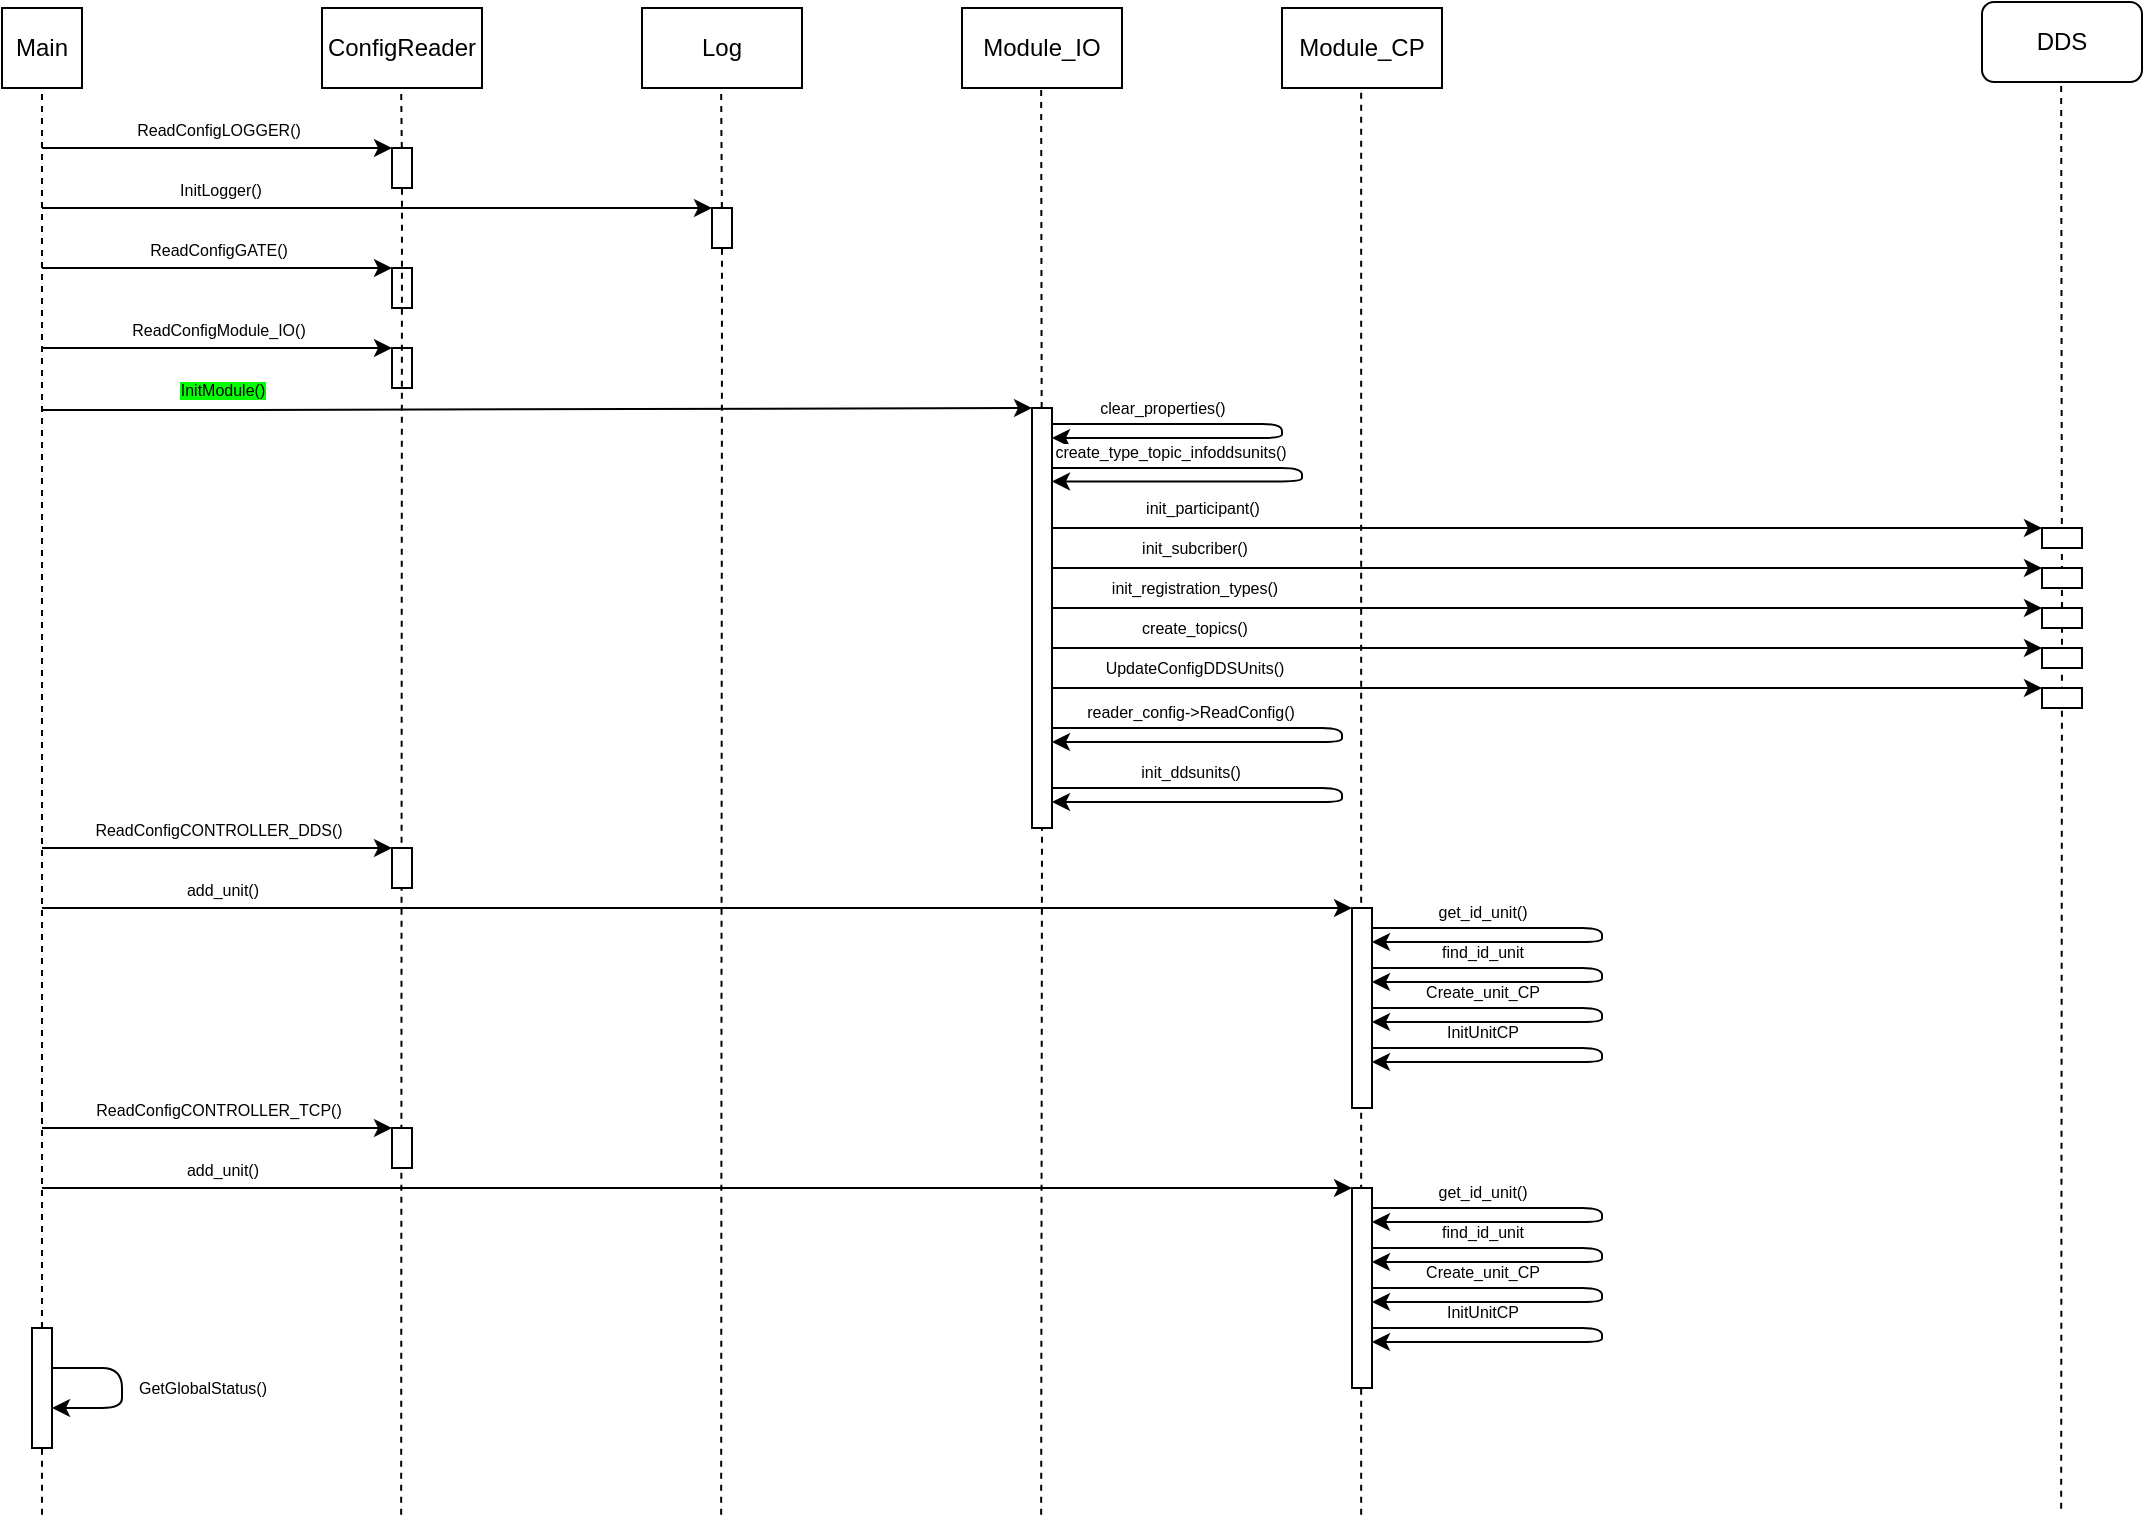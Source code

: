 <mxfile version="15.8.4" type="device" pages="10"><diagram id="n4ROIUt4UIj_c3QkDXQT" name="MAIN"><mxGraphModel dx="1422" dy="762" grid="1" gridSize="10" guides="1" tooltips="1" connect="1" arrows="1" fold="1" page="1" pageScale="1" pageWidth="1169" pageHeight="827" math="0" shadow="0"><root><mxCell id="0"/><mxCell id="1" parent="0"/><mxCell id="xnXrhiTiXoT4YVQQmo6W-1" value="Main" style="rounded=0;whiteSpace=wrap;html=1;sketch=0;" parent="1" vertex="1"><mxGeometry x="40" y="40" width="40" height="40" as="geometry"/></mxCell><mxCell id="xnXrhiTiXoT4YVQQmo6W-2" value="ConfigReader" style="rounded=0;whiteSpace=wrap;html=1;sketch=0;" parent="1" vertex="1"><mxGeometry x="200" y="40" width="80" height="40" as="geometry"/></mxCell><mxCell id="xnXrhiTiXoT4YVQQmo6W-3" value="Log" style="rounded=0;whiteSpace=wrap;html=1;sketch=0;" parent="1" vertex="1"><mxGeometry x="360" y="40" width="80" height="40" as="geometry"/></mxCell><mxCell id="xnXrhiTiXoT4YVQQmo6W-4" value="Module_IO" style="rounded=0;whiteSpace=wrap;html=1;sketch=0;" parent="1" vertex="1"><mxGeometry x="520" y="40" width="80" height="40" as="geometry"/></mxCell><mxCell id="xnXrhiTiXoT4YVQQmo6W-5" value="Module_CP" style="rounded=0;whiteSpace=wrap;html=1;sketch=0;" parent="1" vertex="1"><mxGeometry x="680" y="40" width="80" height="40" as="geometry"/></mxCell><mxCell id="xnXrhiTiXoT4YVQQmo6W-6" value="" style="endArrow=none;dashed=1;html=1;rounded=1;sketch=0;curved=0;entryX=0.5;entryY=1;entryDx=0;entryDy=0;startArrow=none;" parent="1" target="xnXrhiTiXoT4YVQQmo6W-1" edge="1"><mxGeometry width="50" height="50" relative="1" as="geometry"><mxPoint x="60" y="590" as="sourcePoint"/><mxPoint x="550" y="190" as="targetPoint"/></mxGeometry></mxCell><mxCell id="xnXrhiTiXoT4YVQQmo6W-7" value="" style="endArrow=none;dashed=1;html=1;rounded=1;sketch=0;curved=0;entryX=0.5;entryY=1;entryDx=0;entryDy=0;startArrow=none;" parent="1" source="xnXrhiTiXoT4YVQQmo6W-16" edge="1"><mxGeometry width="50" height="50" relative="1" as="geometry"><mxPoint x="239.58" y="793.333" as="sourcePoint"/><mxPoint x="239.58" y="80" as="targetPoint"/></mxGeometry></mxCell><mxCell id="xnXrhiTiXoT4YVQQmo6W-8" value="" style="endArrow=none;dashed=1;html=1;rounded=1;sketch=0;curved=0;entryX=0.5;entryY=1;entryDx=0;entryDy=0;startArrow=none;" parent="1" source="xnXrhiTiXoT4YVQQmo6W-14" edge="1"><mxGeometry width="50" height="50" relative="1" as="geometry"><mxPoint x="399.58" y="793.333" as="sourcePoint"/><mxPoint x="399.58" y="80" as="targetPoint"/></mxGeometry></mxCell><mxCell id="xnXrhiTiXoT4YVQQmo6W-9" value="" style="endArrow=none;dashed=1;html=1;rounded=1;sketch=0;curved=0;entryX=0.5;entryY=1;entryDx=0;entryDy=0;startArrow=none;" parent="1" source="xnXrhiTiXoT4YVQQmo6W-22" edge="1"><mxGeometry width="50" height="50" relative="1" as="geometry"><mxPoint x="559.58" y="793.333" as="sourcePoint"/><mxPoint x="559.58" y="80" as="targetPoint"/></mxGeometry></mxCell><mxCell id="xnXrhiTiXoT4YVQQmo6W-10" value="" style="endArrow=none;dashed=1;html=1;rounded=1;sketch=0;curved=0;entryX=0.5;entryY=1;entryDx=0;entryDy=0;" parent="1" edge="1"><mxGeometry width="50" height="50" relative="1" as="geometry"><mxPoint x="719.58" y="793.333" as="sourcePoint"/><mxPoint x="719.58" y="80" as="targetPoint"/></mxGeometry></mxCell><object label="&lt;font style=&quot;font-size: 8px&quot;&gt;InitLogger()&lt;/font&gt;" id="xnXrhiTiXoT4YVQQmo6W-12"><mxCell style="endArrow=classic;html=1;rounded=1;sketch=0;curved=0;entryX=0;entryY=0;entryDx=0;entryDy=0;" parent="1" target="xnXrhiTiXoT4YVQQmo6W-14" edge="1"><mxGeometry x="-0.471" y="10" width="50" height="50" relative="1" as="geometry"><mxPoint x="60" y="140" as="sourcePoint"/><mxPoint x="380" y="140" as="targetPoint"/><Array as="points"><mxPoint x="150" y="140"/></Array><mxPoint as="offset"/></mxGeometry></mxCell></object><object label="&lt;font style=&quot;font-size: 8px&quot;&gt;ReadConfigLOGGER()&lt;/font&gt;" id="xnXrhiTiXoT4YVQQmo6W-15"><mxCell style="endArrow=classic;html=1;rounded=1;sketch=0;curved=0;entryX=0;entryY=0;entryDx=0;entryDy=0;" parent="1" target="xnXrhiTiXoT4YVQQmo6W-16" edge="1"><mxGeometry y="10" width="50" height="50" relative="1" as="geometry"><mxPoint x="60" y="110" as="sourcePoint"/><mxPoint x="240" y="110" as="targetPoint"/><Array as="points"><mxPoint x="150" y="110"/></Array><mxPoint as="offset"/></mxGeometry></mxCell></object><object label="&lt;font style=&quot;font-size: 8px&quot;&gt;ReadConfigGATE()&lt;/font&gt;" id="xnXrhiTiXoT4YVQQmo6W-17"><mxCell style="endArrow=classic;html=1;rounded=1;sketch=0;curved=0;entryX=0;entryY=0;entryDx=0;entryDy=0;" parent="1" target="xnXrhiTiXoT4YVQQmo6W-18" edge="1"><mxGeometry y="10" width="50" height="50" relative="1" as="geometry"><mxPoint x="60" y="170" as="sourcePoint"/><mxPoint x="240" y="170" as="targetPoint"/><Array as="points"><mxPoint x="150" y="170"/></Array><mxPoint as="offset"/></mxGeometry></mxCell></object><mxCell id="xnXrhiTiXoT4YVQQmo6W-18" value="" style="rounded=0;sketch=0;fontSize=8;labelBackgroundColor=none;labelBorderColor=none;whiteSpace=wrap;html=1;fontColor=default;" parent="1" vertex="1"><mxGeometry x="235" y="170" width="10" height="20" as="geometry"/></mxCell><object label="&lt;font style=&quot;font-size: 8px&quot;&gt;ReadConfigModule_IO()&lt;/font&gt;" id="xnXrhiTiXoT4YVQQmo6W-19"><mxCell style="endArrow=classic;html=1;rounded=1;sketch=0;curved=0;entryX=0;entryY=0;entryDx=0;entryDy=0;" parent="1" target="xnXrhiTiXoT4YVQQmo6W-20" edge="1"><mxGeometry y="10" width="50" height="50" relative="1" as="geometry"><mxPoint x="60" y="210" as="sourcePoint"/><mxPoint x="240" y="210" as="targetPoint"/><Array as="points"><mxPoint x="150" y="210"/></Array><mxPoint as="offset"/></mxGeometry></mxCell></object><mxCell id="xnXrhiTiXoT4YVQQmo6W-20" value="" style="rounded=0;whiteSpace=wrap;html=1;sketch=0;fontSize=8;" parent="1" vertex="1"><mxGeometry x="235" y="210" width="10" height="20" as="geometry"/></mxCell><object label="&lt;span style=&quot;font-size: 8px ; background-color: rgb(0 , 255 , 0)&quot;&gt;InitModule()&lt;/span&gt;" id="xnXrhiTiXoT4YVQQmo6W-21"><mxCell style="endArrow=classic;html=1;rounded=1;sketch=0;curved=0;entryX=0;entryY=0;entryDx=0;entryDy=0;" parent="1" target="xnXrhiTiXoT4YVQQmo6W-22" edge="1"><mxGeometry x="-0.636" y="11" width="50" height="50" relative="1" as="geometry"><mxPoint x="60" y="241" as="sourcePoint"/><mxPoint x="240" y="330" as="targetPoint"/><Array as="points"><mxPoint x="150" y="241"/></Array><mxPoint as="offset"/></mxGeometry></mxCell></object><mxCell id="xnXrhiTiXoT4YVQQmo6W-35" value="clear_properties()" style="edgeStyle=orthogonalEdgeStyle;curved=0;rounded=1;sketch=0;orthogonalLoop=1;jettySize=auto;html=1;shadow=0;fontSize=8;fontColor=default;" parent="1" target="xnXrhiTiXoT4YVQQmo6W-22" edge="1"><mxGeometry x="-0.538" y="8" relative="1" as="geometry"><mxPoint x="670" y="247.4" as="targetPoint"/><mxPoint x="565" y="248" as="sourcePoint"/><Array as="points"><mxPoint x="680" y="248"/><mxPoint x="680" y="255"/></Array><mxPoint as="offset"/></mxGeometry></mxCell><mxCell id="xnXrhiTiXoT4YVQQmo6W-37" style="edgeStyle=orthogonalEdgeStyle;curved=0;rounded=1;sketch=0;orthogonalLoop=1;jettySize=auto;html=1;shadow=0;fontSize=8;fontColor=default;" parent="1" source="xnXrhiTiXoT4YVQQmo6W-22" edge="1"><mxGeometry relative="1" as="geometry"><mxPoint x="1060" y="300" as="targetPoint"/><Array as="points"><mxPoint x="880" y="300"/></Array></mxGeometry></mxCell><mxCell id="xnXrhiTiXoT4YVQQmo6W-38" value="init_participant()" style="edgeLabel;html=1;align=center;verticalAlign=middle;resizable=0;points=[];fontSize=8;fontColor=default;spacing=2;" parent="xnXrhiTiXoT4YVQQmo6W-37" vertex="1" connectable="0"><mxGeometry x="-0.228" relative="1" as="geometry"><mxPoint x="-116" y="-10" as="offset"/></mxGeometry></mxCell><mxCell id="xnXrhiTiXoT4YVQQmo6W-22" value="" style="rounded=0;whiteSpace=wrap;html=1;sketch=0;fontSize=8;" parent="1" vertex="1"><mxGeometry x="555" y="240" width="10" height="210" as="geometry"/></mxCell><mxCell id="xnXrhiTiXoT4YVQQmo6W-23" value="" style="endArrow=none;dashed=1;html=1;rounded=1;sketch=0;curved=0;entryX=0.5;entryY=1;entryDx=0;entryDy=0;" parent="1" target="xnXrhiTiXoT4YVQQmo6W-22" edge="1"><mxGeometry width="50" height="50" relative="1" as="geometry"><mxPoint x="559.58" y="793.333" as="sourcePoint"/><mxPoint x="559.58" y="80" as="targetPoint"/></mxGeometry></mxCell><mxCell id="xnXrhiTiXoT4YVQQmo6W-16" value="" style="rounded=0;whiteSpace=wrap;html=1;sketch=0;fontSize=8;" parent="1" vertex="1"><mxGeometry x="235" y="110" width="10" height="20" as="geometry"/></mxCell><mxCell id="xnXrhiTiXoT4YVQQmo6W-25" value="" style="endArrow=none;dashed=1;html=1;rounded=1;sketch=0;curved=0;entryX=0.5;entryY=1;entryDx=0;entryDy=0;shadow=0;" parent="1" target="xnXrhiTiXoT4YVQQmo6W-16" edge="1"><mxGeometry width="50" height="50" relative="1" as="geometry"><mxPoint x="239.58" y="793.333" as="sourcePoint"/><mxPoint x="239.58" y="80" as="targetPoint"/></mxGeometry></mxCell><mxCell id="xnXrhiTiXoT4YVQQmo6W-14" value="" style="rounded=0;whiteSpace=wrap;html=1;sketch=0;fontSize=8;" parent="1" vertex="1"><mxGeometry x="395" y="140" width="10" height="20" as="geometry"/></mxCell><mxCell id="xnXrhiTiXoT4YVQQmo6W-28" value="" style="endArrow=none;dashed=1;html=1;rounded=1;sketch=0;curved=0;entryX=0.5;entryY=1;entryDx=0;entryDy=0;" parent="1" target="xnXrhiTiXoT4YVQQmo6W-14" edge="1"><mxGeometry width="50" height="50" relative="1" as="geometry"><mxPoint x="399.58" y="793.333" as="sourcePoint"/><mxPoint x="399.58" y="80" as="targetPoint"/></mxGeometry></mxCell><mxCell id="xnXrhiTiXoT4YVQQmo6W-32" value="DDS" style="rounded=1;whiteSpace=wrap;html=1;sketch=0;" parent="1" vertex="1"><mxGeometry x="1030" y="37" width="80" height="40" as="geometry"/></mxCell><mxCell id="xnXrhiTiXoT4YVQQmo6W-33" value="" style="endArrow=none;dashed=1;html=1;rounded=1;sketch=0;curved=0;entryX=0.5;entryY=1;entryDx=0;entryDy=0;startArrow=none;" parent="1" source="xnXrhiTiXoT4YVQQmo6W-55" edge="1"><mxGeometry width="50" height="50" relative="1" as="geometry"><mxPoint x="1069.58" y="790.333" as="sourcePoint"/><mxPoint x="1069.58" y="77" as="targetPoint"/></mxGeometry></mxCell><mxCell id="xnXrhiTiXoT4YVQQmo6W-36" value="create_type_topic_infoddsunits()" style="edgeStyle=orthogonalEdgeStyle;curved=0;rounded=1;sketch=0;orthogonalLoop=1;jettySize=auto;html=1;exitX=1.035;exitY=0.092;exitDx=0;exitDy=0;shadow=0;fontSize=8;fontColor=default;exitPerimeter=0;" parent="1" edge="1"><mxGeometry x="-0.538" y="8" relative="1" as="geometry"><mxPoint x="565" y="276.72" as="targetPoint"/><mxPoint x="565.35" y="270" as="sourcePoint"/><Array as="points"><mxPoint x="690" y="270"/><mxPoint x="690" y="277"/></Array><mxPoint as="offset"/></mxGeometry></mxCell><mxCell id="xnXrhiTiXoT4YVQQmo6W-39" style="edgeStyle=orthogonalEdgeStyle;curved=0;rounded=1;sketch=0;orthogonalLoop=1;jettySize=auto;html=1;shadow=0;fontSize=8;fontColor=default;" parent="1" edge="1"><mxGeometry relative="1" as="geometry"><mxPoint x="1060" y="320" as="targetPoint"/><mxPoint x="565" y="320" as="sourcePoint"/><Array as="points"><mxPoint x="880" y="320"/></Array></mxGeometry></mxCell><mxCell id="xnXrhiTiXoT4YVQQmo6W-40" value="init_subcriber()" style="edgeLabel;html=1;align=center;verticalAlign=middle;resizable=0;points=[];fontSize=8;fontColor=default;" parent="xnXrhiTiXoT4YVQQmo6W-39" vertex="1" connectable="0"><mxGeometry x="-0.228" relative="1" as="geometry"><mxPoint x="-120" y="-10" as="offset"/></mxGeometry></mxCell><mxCell id="xnXrhiTiXoT4YVQQmo6W-41" style="edgeStyle=orthogonalEdgeStyle;curved=0;rounded=1;sketch=0;orthogonalLoop=1;jettySize=auto;html=1;shadow=0;fontSize=8;fontColor=default;" parent="1" edge="1"><mxGeometry relative="1" as="geometry"><mxPoint x="1060" y="340" as="targetPoint"/><mxPoint x="565" y="340" as="sourcePoint"/><Array as="points"><mxPoint x="880" y="340"/></Array></mxGeometry></mxCell><mxCell id="xnXrhiTiXoT4YVQQmo6W-42" value="init_registration_types()" style="edgeLabel;html=1;align=center;verticalAlign=middle;resizable=0;points=[];fontSize=8;fontColor=default;" parent="xnXrhiTiXoT4YVQQmo6W-41" vertex="1" connectable="0"><mxGeometry x="-0.228" relative="1" as="geometry"><mxPoint x="-120" y="-10" as="offset"/></mxGeometry></mxCell><mxCell id="xnXrhiTiXoT4YVQQmo6W-43" style="edgeStyle=orthogonalEdgeStyle;curved=0;rounded=1;sketch=0;orthogonalLoop=1;jettySize=auto;html=1;shadow=0;fontSize=8;fontColor=default;" parent="1" edge="1"><mxGeometry relative="1" as="geometry"><mxPoint x="1060" y="360" as="targetPoint"/><mxPoint x="565" y="360" as="sourcePoint"/><Array as="points"><mxPoint x="880" y="360"/></Array></mxGeometry></mxCell><mxCell id="xnXrhiTiXoT4YVQQmo6W-47" value="create_topics()" style="edgeLabel;html=1;align=center;verticalAlign=middle;resizable=0;points=[];fontSize=8;fontColor=default;" parent="xnXrhiTiXoT4YVQQmo6W-43" vertex="1" connectable="0"><mxGeometry x="-0.228" relative="1" as="geometry"><mxPoint x="-120" y="-10" as="offset"/></mxGeometry></mxCell><mxCell id="xnXrhiTiXoT4YVQQmo6W-45" style="edgeStyle=orthogonalEdgeStyle;curved=0;rounded=1;sketch=0;orthogonalLoop=1;jettySize=auto;html=1;shadow=0;fontSize=8;fontColor=default;" parent="1" edge="1"><mxGeometry relative="1" as="geometry"><mxPoint x="1060" y="380" as="targetPoint"/><mxPoint x="565" y="380" as="sourcePoint"/><Array as="points"><mxPoint x="880" y="380"/></Array></mxGeometry></mxCell><mxCell id="xnXrhiTiXoT4YVQQmo6W-48" value="UpdateConfigDDSUnits()" style="edgeLabel;html=1;align=center;verticalAlign=middle;resizable=0;points=[];fontSize=8;fontColor=default;" parent="xnXrhiTiXoT4YVQQmo6W-45" vertex="1" connectable="0"><mxGeometry x="-0.228" relative="1" as="geometry"><mxPoint x="-120" y="-10" as="offset"/></mxGeometry></mxCell><mxCell id="xnXrhiTiXoT4YVQQmo6W-49" value="reader_config-&amp;gt;ReadConfig()" style="edgeStyle=orthogonalEdgeStyle;curved=0;rounded=1;sketch=0;orthogonalLoop=1;jettySize=auto;html=1;shadow=0;fontSize=8;fontColor=default;" parent="1" edge="1"><mxGeometry x="-0.538" y="8" relative="1" as="geometry"><mxPoint x="565" y="407" as="targetPoint"/><mxPoint x="565" y="400" as="sourcePoint"/><Array as="points"><mxPoint x="710" y="400"/><mxPoint x="710" y="407"/></Array><mxPoint as="offset"/></mxGeometry></mxCell><mxCell id="xnXrhiTiXoT4YVQQmo6W-52" value="init_ddsunits()" style="edgeStyle=orthogonalEdgeStyle;curved=0;rounded=1;sketch=0;orthogonalLoop=1;jettySize=auto;html=1;shadow=0;fontSize=8;fontColor=default;" parent="1" edge="1"><mxGeometry x="-0.538" y="8" relative="1" as="geometry"><mxPoint x="565" y="437" as="targetPoint"/><mxPoint x="565" y="430" as="sourcePoint"/><Array as="points"><mxPoint x="710" y="430"/><mxPoint x="710" y="437"/></Array><mxPoint as="offset"/></mxGeometry></mxCell><mxCell id="xnXrhiTiXoT4YVQQmo6W-53" value="" style="rounded=0;whiteSpace=wrap;html=1;sketch=0;fontSize=8;" parent="1" vertex="1"><mxGeometry x="1060" y="300" width="20" height="10" as="geometry"/></mxCell><mxCell id="xnXrhiTiXoT4YVQQmo6W-54" value="" style="rounded=0;whiteSpace=wrap;html=1;sketch=0;fontSize=8;" parent="1" vertex="1"><mxGeometry x="1060" y="320" width="20" height="10" as="geometry"/></mxCell><mxCell id="xnXrhiTiXoT4YVQQmo6W-55" value="" style="rounded=0;whiteSpace=wrap;html=1;sketch=0;fontSize=8;" parent="1" vertex="1"><mxGeometry x="1060" y="340" width="20" height="10" as="geometry"/></mxCell><mxCell id="xnXrhiTiXoT4YVQQmo6W-56" value="" style="endArrow=none;dashed=1;html=1;rounded=1;sketch=0;curved=0;entryX=0.5;entryY=1;entryDx=0;entryDy=0;" parent="1" target="xnXrhiTiXoT4YVQQmo6W-55" edge="1"><mxGeometry width="50" height="50" relative="1" as="geometry"><mxPoint x="1069.58" y="790.333" as="sourcePoint"/><mxPoint x="1069.58" y="77" as="targetPoint"/></mxGeometry></mxCell><mxCell id="xnXrhiTiXoT4YVQQmo6W-57" value="" style="rounded=0;whiteSpace=wrap;html=1;sketch=0;fontSize=8;" parent="1" vertex="1"><mxGeometry x="1060" y="360" width="20" height="10" as="geometry"/></mxCell><mxCell id="xnXrhiTiXoT4YVQQmo6W-58" value="" style="rounded=0;whiteSpace=wrap;html=1;sketch=0;fontSize=8;" parent="1" vertex="1"><mxGeometry x="1060" y="380" width="20" height="10" as="geometry"/></mxCell><object label="&lt;font style=&quot;font-size: 8px&quot;&gt;ReadConfigCONTROLLER_DDS()&lt;/font&gt;" id="xnXrhiTiXoT4YVQQmo6W-59"><mxCell style="endArrow=classic;html=1;rounded=1;sketch=0;curved=0;entryX=0;entryY=0;entryDx=0;entryDy=0;" parent="1" target="xnXrhiTiXoT4YVQQmo6W-60" edge="1"><mxGeometry y="10" width="50" height="50" relative="1" as="geometry"><mxPoint x="60" y="460" as="sourcePoint"/><mxPoint x="240" y="460" as="targetPoint"/><Array as="points"><mxPoint x="150" y="460"/><mxPoint x="200" y="460"/></Array><mxPoint as="offset"/></mxGeometry></mxCell></object><mxCell id="xnXrhiTiXoT4YVQQmo6W-60" value="" style="rounded=0;whiteSpace=wrap;html=1;sketch=0;fontSize=8;" parent="1" vertex="1"><mxGeometry x="235" y="460" width="10" height="20" as="geometry"/></mxCell><mxCell id="xnXrhiTiXoT4YVQQmo6W-61" value="" style="rounded=0;whiteSpace=wrap;html=1;sketch=0;fontSize=8;" parent="1" vertex="1"><mxGeometry x="715" y="490" width="10" height="100" as="geometry"/></mxCell><object label="&lt;span style=&quot;font-size: 8px&quot;&gt;add_unit()&lt;/span&gt;" id="xnXrhiTiXoT4YVQQmo6W-62"><mxCell style="endArrow=classic;html=1;rounded=1;sketch=0;curved=0;entryX=0;entryY=0;entryDx=0;entryDy=0;" parent="1" target="xnXrhiTiXoT4YVQQmo6W-61" edge="1"><mxGeometry x="-0.725" y="10" width="50" height="50" relative="1" as="geometry"><mxPoint x="60" y="490.0" as="sourcePoint"/><mxPoint x="710" y="490" as="targetPoint"/><Array as="points"><mxPoint x="150" y="490"/><mxPoint x="200" y="490"/></Array><mxPoint as="offset"/></mxGeometry></mxCell></object><mxCell id="xnXrhiTiXoT4YVQQmo6W-68" value="" style="endArrow=none;dashed=1;html=1;rounded=1;sketch=0;curved=0;startArrow=none;" parent="1" source="xnXrhiTiXoT4YVQQmo6W-83" edge="1"><mxGeometry width="50" height="50" relative="1" as="geometry"><mxPoint x="60" y="793.333" as="sourcePoint"/><mxPoint x="60" y="590" as="targetPoint"/></mxGeometry></mxCell><mxCell id="xnXrhiTiXoT4YVQQmo6W-71" value="get_id_unit()" style="edgeStyle=orthogonalEdgeStyle;curved=0;rounded=1;sketch=0;orthogonalLoop=1;jettySize=auto;html=1;shadow=0;fontSize=8;fontColor=default;" parent="1" edge="1"><mxGeometry x="-0.538" y="8" relative="1" as="geometry"><mxPoint x="725" y="507" as="targetPoint"/><mxPoint x="725" y="500" as="sourcePoint"/><Array as="points"><mxPoint x="840" y="500"/><mxPoint x="840" y="507"/></Array><mxPoint as="offset"/></mxGeometry></mxCell><mxCell id="xnXrhiTiXoT4YVQQmo6W-72" value="find_id_unit" style="edgeStyle=orthogonalEdgeStyle;curved=0;rounded=1;sketch=0;orthogonalLoop=1;jettySize=auto;html=1;shadow=0;fontSize=8;fontColor=default;" parent="1" edge="1"><mxGeometry x="-0.538" y="8" relative="1" as="geometry"><mxPoint x="725" y="527" as="targetPoint"/><mxPoint x="725" y="520" as="sourcePoint"/><Array as="points"><mxPoint x="840" y="520"/><mxPoint x="840" y="527"/></Array><mxPoint as="offset"/></mxGeometry></mxCell><mxCell id="xnXrhiTiXoT4YVQQmo6W-73" value="Create_unit_CP" style="edgeStyle=orthogonalEdgeStyle;curved=0;rounded=1;sketch=0;orthogonalLoop=1;jettySize=auto;html=1;shadow=0;fontSize=8;fontColor=default;" parent="1" edge="1"><mxGeometry x="-0.538" y="8" relative="1" as="geometry"><mxPoint x="725" y="547" as="targetPoint"/><mxPoint x="725" y="540" as="sourcePoint"/><Array as="points"><mxPoint x="840" y="540"/><mxPoint x="840" y="547"/></Array><mxPoint as="offset"/></mxGeometry></mxCell><mxCell id="xnXrhiTiXoT4YVQQmo6W-74" value="InitUnitCP" style="edgeStyle=orthogonalEdgeStyle;curved=0;rounded=1;sketch=0;orthogonalLoop=1;jettySize=auto;html=1;shadow=0;fontSize=8;fontColor=default;" parent="1" edge="1"><mxGeometry x="-0.538" y="8" relative="1" as="geometry"><mxPoint x="725" y="567" as="targetPoint"/><mxPoint x="725" y="560" as="sourcePoint"/><Array as="points"><mxPoint x="840" y="560"/><mxPoint x="840" y="567"/></Array><mxPoint as="offset"/></mxGeometry></mxCell><object label="&lt;font style=&quot;font-size: 8px&quot;&gt;ReadConfigCONTROLLER_TCP()&lt;/font&gt;" id="xnXrhiTiXoT4YVQQmo6W-75"><mxCell style="endArrow=classic;html=1;rounded=1;sketch=0;curved=0;entryX=0;entryY=0;entryDx=0;entryDy=0;" parent="1" target="xnXrhiTiXoT4YVQQmo6W-76" edge="1"><mxGeometry y="10" width="50" height="50" relative="1" as="geometry"><mxPoint x="60" y="600" as="sourcePoint"/><mxPoint x="240" y="600" as="targetPoint"/><Array as="points"><mxPoint x="150" y="600"/><mxPoint x="200" y="600"/></Array><mxPoint as="offset"/></mxGeometry></mxCell></object><mxCell id="xnXrhiTiXoT4YVQQmo6W-76" value="" style="rounded=0;whiteSpace=wrap;html=1;sketch=0;fontSize=8;" parent="1" vertex="1"><mxGeometry x="235" y="600" width="10" height="20" as="geometry"/></mxCell><mxCell id="xnXrhiTiXoT4YVQQmo6W-77" value="" style="rounded=0;whiteSpace=wrap;html=1;sketch=0;fontSize=8;" parent="1" vertex="1"><mxGeometry x="715" y="630" width="10" height="100" as="geometry"/></mxCell><object label="&lt;span style=&quot;font-size: 8px&quot;&gt;add_unit()&lt;/span&gt;" id="xnXrhiTiXoT4YVQQmo6W-78"><mxCell style="endArrow=classic;html=1;rounded=1;sketch=0;curved=0;entryX=0;entryY=0;entryDx=0;entryDy=0;" parent="1" target="xnXrhiTiXoT4YVQQmo6W-77" edge="1"><mxGeometry x="-0.725" y="10" width="50" height="50" relative="1" as="geometry"><mxPoint x="60" y="630" as="sourcePoint"/><mxPoint x="710" y="630" as="targetPoint"/><Array as="points"><mxPoint x="150" y="630"/><mxPoint x="200" y="630"/></Array><mxPoint as="offset"/></mxGeometry></mxCell></object><mxCell id="xnXrhiTiXoT4YVQQmo6W-79" value="get_id_unit()" style="edgeStyle=orthogonalEdgeStyle;curved=0;rounded=1;sketch=0;orthogonalLoop=1;jettySize=auto;html=1;shadow=0;fontSize=8;fontColor=default;" parent="1" edge="1"><mxGeometry x="-0.538" y="8" relative="1" as="geometry"><mxPoint x="725" y="647" as="targetPoint"/><mxPoint x="725" y="640" as="sourcePoint"/><Array as="points"><mxPoint x="840" y="640"/><mxPoint x="840" y="647"/></Array><mxPoint as="offset"/></mxGeometry></mxCell><mxCell id="xnXrhiTiXoT4YVQQmo6W-80" value="find_id_unit" style="edgeStyle=orthogonalEdgeStyle;curved=0;rounded=1;sketch=0;orthogonalLoop=1;jettySize=auto;html=1;shadow=0;fontSize=8;fontColor=default;" parent="1" edge="1"><mxGeometry x="-0.538" y="8" relative="1" as="geometry"><mxPoint x="725" y="667" as="targetPoint"/><mxPoint x="725" y="660" as="sourcePoint"/><Array as="points"><mxPoint x="840" y="660"/><mxPoint x="840" y="667"/></Array><mxPoint as="offset"/></mxGeometry></mxCell><mxCell id="xnXrhiTiXoT4YVQQmo6W-81" value="Create_unit_CP" style="edgeStyle=orthogonalEdgeStyle;curved=0;rounded=1;sketch=0;orthogonalLoop=1;jettySize=auto;html=1;shadow=0;fontSize=8;fontColor=default;" parent="1" edge="1"><mxGeometry x="-0.538" y="8" relative="1" as="geometry"><mxPoint x="725" y="687" as="targetPoint"/><mxPoint x="725" y="680" as="sourcePoint"/><Array as="points"><mxPoint x="840" y="680"/><mxPoint x="840" y="687"/></Array><mxPoint as="offset"/></mxGeometry></mxCell><mxCell id="xnXrhiTiXoT4YVQQmo6W-82" value="InitUnitCP" style="edgeStyle=orthogonalEdgeStyle;curved=0;rounded=1;sketch=0;orthogonalLoop=1;jettySize=auto;html=1;shadow=0;fontSize=8;fontColor=default;" parent="1" edge="1"><mxGeometry x="-0.538" y="8" relative="1" as="geometry"><mxPoint x="725" y="707" as="targetPoint"/><mxPoint x="725" y="700" as="sourcePoint"/><Array as="points"><mxPoint x="840" y="700"/><mxPoint x="840" y="707"/></Array><mxPoint as="offset"/></mxGeometry></mxCell><mxCell id="xnXrhiTiXoT4YVQQmo6W-83" value="" style="rounded=0;whiteSpace=wrap;html=1;labelBackgroundColor=none;labelBorderColor=none;sketch=0;fontSize=8;fontColor=default;" parent="1" vertex="1"><mxGeometry x="55" y="700" width="10" height="60" as="geometry"/></mxCell><mxCell id="xnXrhiTiXoT4YVQQmo6W-84" value="" style="endArrow=none;dashed=1;html=1;rounded=1;sketch=0;curved=0;" parent="1" target="xnXrhiTiXoT4YVQQmo6W-83" edge="1"><mxGeometry width="50" height="50" relative="1" as="geometry"><mxPoint x="60" y="793.333" as="sourcePoint"/><mxPoint x="60" y="590" as="targetPoint"/></mxGeometry></mxCell><mxCell id="xnXrhiTiXoT4YVQQmo6W-85" style="edgeStyle=orthogonalEdgeStyle;curved=0;rounded=1;sketch=0;orthogonalLoop=1;jettySize=auto;html=1;shadow=0;fontSize=8;fontColor=default;" parent="1" source="xnXrhiTiXoT4YVQQmo6W-83" target="xnXrhiTiXoT4YVQQmo6W-83" edge="1"><mxGeometry relative="1" as="geometry"><Array as="points"><mxPoint x="100" y="730"/></Array></mxGeometry></mxCell><mxCell id="xnXrhiTiXoT4YVQQmo6W-86" value="GetGlobalStatus()" style="edgeLabel;html=1;align=center;verticalAlign=middle;resizable=0;points=[];fontSize=8;fontColor=default;" parent="xnXrhiTiXoT4YVQQmo6W-85" vertex="1" connectable="0"><mxGeometry x="-0.151" y="-3" relative="1" as="geometry"><mxPoint x="43" y="7" as="offset"/></mxGeometry></mxCell></root></mxGraphModel></diagram><diagram id="d_giP3pQTlSItR8zVQMy" name="Module_IO:InitModule()"><mxGraphModel dx="981" dy="526" grid="1" gridSize="1" guides="1" tooltips="1" connect="1" arrows="1" fold="1" page="1" pageScale="1" pageWidth="1169" pageHeight="827" math="0" shadow="0"><root><mxCell id="sFtmljYxyL16jcW33Lhp-0"/><mxCell id="sFtmljYxyL16jcW33Lhp-1" parent="sFtmljYxyL16jcW33Lhp-0"/><mxCell id="zGG1cg-rRSFWbrkFzgwb-0" value="Main" style="rounded=0;whiteSpace=wrap;html=1;sketch=0;" parent="sFtmljYxyL16jcW33Lhp-1" vertex="1"><mxGeometry x="40" y="40" width="40" height="40" as="geometry"/></mxCell><mxCell id="zGG1cg-rRSFWbrkFzgwb-3" value="Module_IO" style="rounded=0;whiteSpace=wrap;html=1;sketch=0;" parent="sFtmljYxyL16jcW33Lhp-1" vertex="1"><mxGeometry x="240" y="43" width="80" height="40" as="geometry"/></mxCell><mxCell id="zGG1cg-rRSFWbrkFzgwb-5" value="" style="endArrow=none;dashed=1;html=1;rounded=1;sketch=0;curved=0;entryX=0.5;entryY=1;entryDx=0;entryDy=0;startArrow=none;" parent="sFtmljYxyL16jcW33Lhp-1" target="zGG1cg-rRSFWbrkFzgwb-0" edge="1"><mxGeometry width="50" height="50" relative="1" as="geometry"><mxPoint x="58" y="795" as="sourcePoint"/><mxPoint x="550" y="190" as="targetPoint"/></mxGeometry></mxCell><mxCell id="zGG1cg-rRSFWbrkFzgwb-8" value="" style="endArrow=none;dashed=1;html=1;rounded=1;sketch=0;curved=0;entryX=0.5;entryY=1;entryDx=0;entryDy=0;startArrow=none;" parent="sFtmljYxyL16jcW33Lhp-1" source="zGG1cg-rRSFWbrkFzgwb-19" edge="1"><mxGeometry width="50" height="50" relative="1" as="geometry"><mxPoint x="279.58" y="796.333" as="sourcePoint"/><mxPoint x="279.58" y="83" as="targetPoint"/></mxGeometry></mxCell><object label="&lt;span style=&quot;font-size: 8px&quot;&gt;InitModule()&lt;/span&gt;" id="zGG1cg-rRSFWbrkFzgwb-15"><mxCell style="endArrow=classic;html=1;rounded=1;sketch=0;curved=0;" parent="sFtmljYxyL16jcW33Lhp-1" edge="1"><mxGeometry y="11" width="50" height="50" relative="1" as="geometry"><mxPoint x="65" y="120" as="sourcePoint"/><mxPoint x="275" y="120" as="targetPoint"/><Array as="points"/><mxPoint as="offset"/></mxGeometry></mxCell></object><mxCell id="zGG1cg-rRSFWbrkFzgwb-19" value="" style="rounded=0;whiteSpace=wrap;html=1;sketch=0;fontSize=8;" parent="sFtmljYxyL16jcW33Lhp-1" vertex="1"><mxGeometry x="275" y="120" width="10" height="545" as="geometry"/></mxCell><mxCell id="zGG1cg-rRSFWbrkFzgwb-22" value="DDS" style="rounded=1;whiteSpace=wrap;html=1;sketch=0;" parent="sFtmljYxyL16jcW33Lhp-1" vertex="1"><mxGeometry x="750" y="40" width="80" height="40" as="geometry"/></mxCell><mxCell id="zGG1cg-rRSFWbrkFzgwb-23" value="" style="endArrow=none;dashed=1;html=1;rounded=1;sketch=0;curved=0;entryX=0.5;entryY=1;entryDx=0;entryDy=0;startArrow=none;" parent="sFtmljYxyL16jcW33Lhp-1" source="zGG1cg-rRSFWbrkFzgwb-38" edge="1"><mxGeometry width="50" height="50" relative="1" as="geometry"><mxPoint x="789.58" y="793.333" as="sourcePoint"/><mxPoint x="789.58" y="80" as="targetPoint"/></mxGeometry></mxCell><mxCell id="zGG1cg-rRSFWbrkFzgwb-35" value="" style="rounded=0;whiteSpace=wrap;html=1;sketch=0;fontSize=8;" parent="sFtmljYxyL16jcW33Lhp-1" vertex="1"><mxGeometry x="430" y="130" width="10" height="60" as="geometry"/></mxCell><mxCell id="zGG1cg-rRSFWbrkFzgwb-36" value="" style="rounded=0;whiteSpace=wrap;html=1;sketch=0;fontSize=8;" parent="sFtmljYxyL16jcW33Lhp-1" vertex="1"><mxGeometry x="780" y="180" width="20" height="10" as="geometry"/></mxCell><mxCell id="zGG1cg-rRSFWbrkFzgwb-37" value="" style="rounded=0;whiteSpace=wrap;html=1;sketch=0;fontSize=8;" parent="sFtmljYxyL16jcW33Lhp-1" vertex="1"><mxGeometry x="780" y="790" width="20" height="10" as="geometry"/></mxCell><mxCell id="zGG1cg-rRSFWbrkFzgwb-53" value="clear_properties()" style="endArrow=classic;html=1;rounded=1;shadow=0;sketch=0;fontSize=8;fontColor=default;curved=0;entryX=0.06;entryY=0.042;entryDx=0;entryDy=0;entryPerimeter=0;" parent="sFtmljYxyL16jcW33Lhp-1" target="zGG1cg-rRSFWbrkFzgwb-35" edge="1"><mxGeometry x="0.027" y="5" width="50" height="50" relative="1" as="geometry"><mxPoint x="289" y="132" as="sourcePoint"/><mxPoint x="490" y="200" as="targetPoint"/><mxPoint as="offset"/></mxGeometry></mxCell><mxCell id="zGG1cg-rRSFWbrkFzgwb-58" value="" style="endArrow=classic;html=1;rounded=1;shadow=0;sketch=0;fontSize=8;fontColor=default;curved=0;exitX=1.252;exitY=0.09;exitDx=0;exitDy=0;exitPerimeter=0;" parent="sFtmljYxyL16jcW33Lhp-1" edge="1"><mxGeometry width="50" height="50" relative="1" as="geometry"><mxPoint x="440" y="180.8" as="sourcePoint"/><mxPoint x="780" y="180" as="targetPoint"/></mxGeometry></mxCell><mxCell id="zGG1cg-rRSFWbrkFzgwb-59" value="DomainParticipantFactory::get_instance()-&amp;gt;delete_participant(participant_);" style="edgeLabel;html=1;align=center;verticalAlign=middle;resizable=0;points=[];fontSize=7;fontColor=default;" parent="zGG1cg-rRSFWbrkFzgwb-58" vertex="1" connectable="0"><mxGeometry x="-0.23" y="1" relative="1" as="geometry"><mxPoint x="24" y="-9" as="offset"/></mxGeometry></mxCell><mxCell id="zGG1cg-rRSFWbrkFzgwb-60" value="" style="endArrow=classic;html=1;rounded=1;shadow=0;sketch=0;fontSize=8;fontColor=default;curved=0;" parent="sFtmljYxyL16jcW33Lhp-1" edge="1"><mxGeometry width="50" height="50" relative="1" as="geometry"><mxPoint x="410" y="226" as="sourcePoint"/><mxPoint x="780" y="226" as="targetPoint"/></mxGeometry></mxCell><mxCell id="zGG1cg-rRSFWbrkFzgwb-61" value="&lt;div style=&quot;font-size: 6px;&quot;&gt;participant_ =&lt;/div&gt;&lt;div style=&quot;font-size: 6px;&quot;&gt;&lt;span style=&quot;font-size: 6px;&quot;&gt;&#9;&#9;&#9;&#9;&#9;&lt;/span&gt;DomainParticipantFactory::get_instance()-&amp;gt;create_participant(config_module.domen, PARTICIPANT_QOS_DEFAULT, nullptr);&lt;/div&gt;" style="edgeLabel;html=1;align=center;verticalAlign=middle;resizable=0;points=[];fontSize=6;fontColor=default;spacing=2;spacingLeft=0;" parent="zGG1cg-rRSFWbrkFzgwb-60" vertex="1" connectable="0"><mxGeometry x="-0.23" y="1" relative="1" as="geometry"><mxPoint x="48" y="-9" as="offset"/></mxGeometry></mxCell><mxCell id="UIU_OFSFscIsQAkxRtuk-0" value="create_type_topic_infoddsunits()" style="edgeStyle=orthogonalEdgeStyle;curved=0;rounded=1;sketch=0;orthogonalLoop=1;jettySize=auto;html=1;exitX=1.035;exitY=0.092;exitDx=0;exitDy=0;shadow=0;fontSize=8;fontColor=default;exitPerimeter=0;" parent="sFtmljYxyL16jcW33Lhp-1" edge="1"><mxGeometry x="-0.538" y="8" relative="1" as="geometry"><mxPoint x="285" y="206.72" as="targetPoint"/><mxPoint x="285.35" y="200" as="sourcePoint"/><Array as="points"><mxPoint x="410" y="200"/><mxPoint x="410" y="207"/></Array><mxPoint as="offset"/></mxGeometry></mxCell><mxCell id="IBW_5IEkMA5hoH7FCkok-1" value="" style="rounded=0;whiteSpace=wrap;html=1;sketch=0;fontSize=8;" parent="sFtmljYxyL16jcW33Lhp-1" vertex="1"><mxGeometry x="400" y="220" width="10" height="20" as="geometry"/></mxCell><mxCell id="IBW_5IEkMA5hoH7FCkok-2" value="init_participant()" style="endArrow=classic;html=1;rounded=1;shadow=0;sketch=0;fontSize=8;fontColor=default;curved=0;exitX=1.181;exitY=0.185;exitDx=0;exitDy=0;exitPerimeter=0;entryX=-0.22;entryY=0.047;entryDx=0;entryDy=0;entryPerimeter=0;" parent="sFtmljYxyL16jcW33Lhp-1" source="zGG1cg-rRSFWbrkFzgwb-19" target="IBW_5IEkMA5hoH7FCkok-1" edge="1"><mxGeometry x="0.039" y="7" width="50" height="50" relative="1" as="geometry"><mxPoint x="285.0" y="222.78" as="sourcePoint"/><mxPoint x="360" y="221" as="targetPoint"/><mxPoint as="offset"/></mxGeometry></mxCell><mxCell id="IBW_5IEkMA5hoH7FCkok-7" value="subscriber_ = participant_-&amp;gt;create_subscriber(SUBSCRIBER_QOS_DEFAULT, nullptr);" style="edgeStyle=orthogonalEdgeStyle;curved=0;rounded=1;sketch=0;jumpSize=6;orthogonalLoop=1;jettySize=auto;html=1;shadow=0;fontSize=6;fontColor=default;" parent="sFtmljYxyL16jcW33Lhp-1" source="IBW_5IEkMA5hoH7FCkok-5" edge="1"><mxGeometry x="0.007" y="120" relative="1" as="geometry"><mxPoint x="410" y="270" as="targetPoint"/><Array as="points"><mxPoint x="430" y="260"/><mxPoint x="430" y="270"/></Array><mxPoint as="offset"/></mxGeometry></mxCell><mxCell id="IBW_5IEkMA5hoH7FCkok-5" value="" style="rounded=0;whiteSpace=wrap;html=1;sketch=0;fontSize=8;" parent="sFtmljYxyL16jcW33Lhp-1" vertex="1"><mxGeometry x="399.62" y="250" width="10" height="30" as="geometry"/></mxCell><mxCell id="IBW_5IEkMA5hoH7FCkok-6" value="init_subscriber()" style="endArrow=classic;html=1;rounded=1;shadow=0;sketch=0;fontSize=8;fontColor=default;curved=0;entryX=-0.03;entryY=0.088;entryDx=0;entryDy=0;entryPerimeter=0;jumpSize=6;" parent="sFtmljYxyL16jcW33Lhp-1" target="IBW_5IEkMA5hoH7FCkok-5" edge="1"><mxGeometry x="0.034" y="8" width="50" height="50" relative="1" as="geometry"><mxPoint x="287" y="252" as="sourcePoint"/><mxPoint x="359.62" y="251" as="targetPoint"/><mxPoint as="offset"/></mxGeometry></mxCell><mxCell id="IBW_5IEkMA5hoH7FCkok-10" value="PtrSupporType = eprosima::fastrtps::types::DynamicPubSubType(type_topic_infoddsunits)" style="edgeStyle=orthogonalEdgeStyle;curved=0;rounded=1;sketch=0;jumpSize=6;orthogonalLoop=1;jettySize=auto;html=1;shadow=0;fontSize=6;fontColor=default;" parent="sFtmljYxyL16jcW33Lhp-1" source="IBW_5IEkMA5hoH7FCkok-11" edge="1"><mxGeometry x="-0.032" y="123" relative="1" as="geometry"><mxPoint x="409.97" y="313" as="targetPoint"/><Array as="points"><mxPoint x="429.97" y="303"/><mxPoint x="429.97" y="313"/></Array><mxPoint as="offset"/></mxGeometry></mxCell><mxCell id="IBW_5IEkMA5hoH7FCkok-11" value="" style="rounded=0;whiteSpace=wrap;html=1;sketch=0;fontSize=8;" parent="sFtmljYxyL16jcW33Lhp-1" vertex="1"><mxGeometry x="399.59" y="290" width="10" height="50" as="geometry"/></mxCell><mxCell id="IBW_5IEkMA5hoH7FCkok-12" value="registration_types()" style="endArrow=classic;html=1;rounded=1;shadow=0;sketch=0;fontSize=8;fontColor=default;curved=0;exitX=1.051;exitY=0.62;exitDx=0;exitDy=0;exitPerimeter=0;entryX=-0.03;entryY=0.088;entryDx=0;entryDy=0;entryPerimeter=0;jumpSize=6;" parent="sFtmljYxyL16jcW33Lhp-1" target="IBW_5IEkMA5hoH7FCkok-11" edge="1"><mxGeometry x="0.029" y="9" width="50" height="50" relative="1" as="geometry"><mxPoint x="285.48" y="295.06" as="sourcePoint"/><mxPoint x="359.59" y="294" as="targetPoint"/><mxPoint as="offset"/></mxGeometry></mxCell><mxCell id="IBW_5IEkMA5hoH7FCkok-13" value="PtrSupporType.register_type(participant_)&amp;nbsp;" style="edgeStyle=orthogonalEdgeStyle;curved=0;rounded=1;sketch=0;jumpSize=6;orthogonalLoop=1;jettySize=auto;html=1;shadow=0;fontSize=6;fontColor=default;" parent="sFtmljYxyL16jcW33Lhp-1" edge="1"><mxGeometry x="0.087" y="60" relative="1" as="geometry"><mxPoint x="410.38" y="333" as="targetPoint"/><Array as="points"><mxPoint x="430.38" y="323"/><mxPoint x="430.38" y="333"/></Array><mxPoint as="offset"/><mxPoint x="410.0" y="323" as="sourcePoint"/></mxGeometry></mxCell><mxCell id="IBW_5IEkMA5hoH7FCkok-14" value="create_topic(CreateNameTopicInfoUnits(config_module.topic_info),&lt;br&gt;&amp;nbsp;CreateNameStructInfoUnits(), TOPIC_QOS_DEFAULT);" style="edgeStyle=orthogonalEdgeStyle;curved=0;rounded=1;sketch=0;jumpSize=6;orthogonalLoop=1;jettySize=auto;html=1;shadow=0;fontSize=6;fontColor=default;" parent="sFtmljYxyL16jcW33Lhp-1" edge="1"><mxGeometry x="-0.191" y="90" relative="1" as="geometry"><mxPoint x="409.59" y="376" as="targetPoint"/><Array as="points"><mxPoint x="429.59" y="366"/><mxPoint x="429.59" y="376"/></Array><mxPoint as="offset"/><mxPoint x="409.21" y="366" as="sourcePoint"/></mxGeometry></mxCell><mxCell id="IBW_5IEkMA5hoH7FCkok-15" value="" style="rounded=0;whiteSpace=wrap;html=1;sketch=0;fontSize=8;" parent="sFtmljYxyL16jcW33Lhp-1" vertex="1"><mxGeometry x="399.21" y="353" width="10" height="37" as="geometry"/></mxCell><mxCell id="IBW_5IEkMA5hoH7FCkok-16" value="create_topics()" style="endArrow=classic;html=1;rounded=1;shadow=0;sketch=0;fontSize=8;fontColor=default;curved=0;entryX=-0.03;entryY=0.088;entryDx=0;entryDy=0;entryPerimeter=0;jumpSize=6;" parent="sFtmljYxyL16jcW33Lhp-1" target="IBW_5IEkMA5hoH7FCkok-15" edge="1"><mxGeometry x="0.036" y="7" width="50" height="50" relative="1" as="geometry"><mxPoint x="285" y="356" as="sourcePoint"/><mxPoint x="359.21" y="357" as="targetPoint"/><mxPoint as="offset"/></mxGeometry></mxCell><mxCell id="IBW_5IEkMA5hoH7FCkok-18" value="participant_-&amp;gt;delete_topic(topic_InfoDDSUnit);" style="edgeStyle=orthogonalEdgeStyle;curved=0;rounded=1;sketch=0;jumpSize=6;orthogonalLoop=1;jettySize=auto;html=1;shadow=0;fontSize=6;fontColor=default;" parent="sFtmljYxyL16jcW33Lhp-1" edge="1"><mxGeometry x="0.007" y="70" relative="1" as="geometry"><mxPoint x="440.38" y="165" as="targetPoint"/><mxPoint x="440" y="155" as="sourcePoint"/><Array as="points"><mxPoint x="460.38" y="155"/><mxPoint x="460.38" y="165"/></Array><mxPoint as="offset"/></mxGeometry></mxCell><mxCell id="IBW_5IEkMA5hoH7FCkok-19" value="participant_-&amp;gt;delete_subscriber(subscriber_);" style="edgeStyle=orthogonalEdgeStyle;curved=0;rounded=1;sketch=0;jumpSize=6;orthogonalLoop=1;jettySize=auto;html=1;shadow=0;fontSize=6;fontColor=default;" parent="sFtmljYxyL16jcW33Lhp-1" edge="1"><mxGeometry x="0.007" y="70" relative="1" as="geometry"><mxPoint x="440.38" y="150" as="targetPoint"/><mxPoint x="440" y="140" as="sourcePoint"/><Array as="points"><mxPoint x="460.38" y="140"/><mxPoint x="460.38" y="150"/></Array><mxPoint as="offset"/></mxGeometry></mxCell><mxCell id="zGG1cg-rRSFWbrkFzgwb-38" value="" style="rounded=0;whiteSpace=wrap;html=1;sketch=0;fontSize=8;" parent="sFtmljYxyL16jcW33Lhp-1" vertex="1"><mxGeometry x="780" y="225" width="20" height="10" as="geometry"/></mxCell><mxCell id="IBW_5IEkMA5hoH7FCkok-21" value="" style="endArrow=none;dashed=1;html=1;rounded=1;sketch=0;curved=0;entryX=0.5;entryY=1;entryDx=0;entryDy=0;startArrow=none;" parent="sFtmljYxyL16jcW33Lhp-1" source="zGG1cg-rRSFWbrkFzgwb-37" target="zGG1cg-rRSFWbrkFzgwb-38" edge="1"><mxGeometry width="50" height="50" relative="1" as="geometry"><mxPoint x="789.992" y="340" as="sourcePoint"/><mxPoint x="789.58" y="80" as="targetPoint"/></mxGeometry></mxCell><mxCell id="IBW_5IEkMA5hoH7FCkok-23" value="" style="rounded=0;whiteSpace=wrap;html=1;sketch=0;fontSize=8;" parent="sFtmljYxyL16jcW33Lhp-1" vertex="1"><mxGeometry x="399.21" y="400" width="10" height="151" as="geometry"/></mxCell><mxCell id="IBW_5IEkMA5hoH7FCkok-24" value="UpdateConfigDDSUnits()" style="endArrow=classic;html=1;rounded=1;shadow=0;sketch=0;fontSize=8;fontColor=default;curved=0;entryX=-0.24;entryY=0.027;entryDx=0;entryDy=0;entryPerimeter=0;jumpSize=6;" parent="sFtmljYxyL16jcW33Lhp-1" target="IBW_5IEkMA5hoH7FCkok-23" edge="1"><mxGeometry x="0.019" y="6" width="50" height="50" relative="1" as="geometry"><mxPoint x="285" y="403" as="sourcePoint"/><mxPoint x="359.21" y="404" as="targetPoint"/><mxPoint as="offset"/><Array as="points"><mxPoint x="330" y="403"/></Array></mxGeometry></mxCell><mxCell id="IBW_5IEkMA5hoH7FCkok-26" value="subscriber_-&amp;gt;create_datareader(topic_InfoDDSUnit, DATAREADER_QOS_DEFAULT, nullptr)" style="edgeStyle=orthogonalEdgeStyle;curved=0;rounded=1;sketch=0;jumpSize=6;orthogonalLoop=1;jettySize=auto;html=1;shadow=0;fontSize=6;fontColor=default;" parent="sFtmljYxyL16jcW33Lhp-1" edge="1"><mxGeometry x="0.047" y="130" relative="1" as="geometry"><mxPoint x="410.38" y="413" as="targetPoint"/><Array as="points"><mxPoint x="430.38" y="403"/><mxPoint x="430.38" y="413"/></Array><mxPoint as="offset"/><mxPoint x="410.0" y="403" as="sourcePoint"/></mxGeometry></mxCell><mxCell id="IBW_5IEkMA5hoH7FCkok-28" value="" style="endArrow=classic;html=1;rounded=1;shadow=0;sketch=0;fontSize=8;fontColor=default;curved=0;" parent="sFtmljYxyL16jcW33Lhp-1" edge="1"><mxGeometry width="50" height="50" relative="1" as="geometry"><mxPoint x="410" y="430" as="sourcePoint"/><mxPoint x="780" y="430" as="targetPoint"/></mxGeometry></mxCell><mxCell id="IBW_5IEkMA5hoH7FCkok-31" value="reader_config-&amp;gt;take_next_sample(infounits.get(), &amp;amp;info_request)" style="edgeLabel;html=1;align=center;verticalAlign=middle;resizable=0;points=[];fontSize=6;fontColor=default;" parent="IBW_5IEkMA5hoH7FCkok-28" vertex="1" connectable="0"><mxGeometry x="-0.141" relative="1" as="geometry"><mxPoint x="-2" y="-7" as="offset"/></mxGeometry></mxCell><mxCell id="IBW_5IEkMA5hoH7FCkok-32" value="subscriber_-&amp;gt;delete_datareader(reader_config);" style="edgeStyle=orthogonalEdgeStyle;curved=0;rounded=1;sketch=0;jumpSize=6;orthogonalLoop=1;jettySize=auto;html=1;shadow=0;fontSize=6;fontColor=default;" parent="sFtmljYxyL16jcW33Lhp-1" edge="1"><mxGeometry x="-0.032" y="70" relative="1" as="geometry"><mxPoint x="410.38" y="447" as="targetPoint"/><Array as="points"><mxPoint x="430.38" y="437"/><mxPoint x="430.38" y="447"/></Array><mxPoint as="offset"/><mxPoint x="410.0" y="437" as="sourcePoint"/></mxGeometry></mxCell><mxCell id="IBW_5IEkMA5hoH7FCkok-34" value="participant_-&amp;gt;create_topic(CreateNameTopicConfigDDSUnits(), type_array_config_file-&amp;gt;get_name(), TOPIC_QOS_DEFAULT);" style="edgeStyle=orthogonalEdgeStyle;curved=0;rounded=1;sketch=0;jumpSize=6;orthogonalLoop=1;jettySize=auto;html=1;shadow=0;fontSize=6;fontColor=default;" parent="sFtmljYxyL16jcW33Lhp-1" edge="1"><mxGeometry x="-0.032" y="174" relative="1" as="geometry"><mxPoint x="410.38" y="465" as="targetPoint"/><Array as="points"><mxPoint x="430.38" y="455"/><mxPoint x="430.38" y="465"/></Array><mxPoint as="offset"/><mxPoint x="410.0" y="455" as="sourcePoint"/></mxGeometry></mxCell><mxCell id="IBW_5IEkMA5hoH7FCkok-35" value="subscriber_-&amp;gt;create_datareader(topic_config_file, DATAREADER_QOS_DEFAULT, nullptr);" style="edgeStyle=orthogonalEdgeStyle;curved=0;rounded=1;sketch=0;jumpSize=6;orthogonalLoop=1;jettySize=auto;html=1;shadow=0;fontSize=6;fontColor=default;" parent="sFtmljYxyL16jcW33Lhp-1" edge="1"><mxGeometry x="0.007" y="130" relative="1" as="geometry"><mxPoint x="409.59" y="485" as="targetPoint"/><Array as="points"><mxPoint x="429.59" y="475"/><mxPoint x="429.59" y="485"/></Array><mxPoint as="offset"/><mxPoint x="409.21" y="475" as="sourcePoint"/></mxGeometry></mxCell><mxCell id="IBW_5IEkMA5hoH7FCkok-37" value="" style="rounded=0;whiteSpace=wrap;html=1;sketch=0;fontSize=8;" parent="sFtmljYxyL16jcW33Lhp-1" vertex="1"><mxGeometry x="780" y="430" width="20" height="10" as="geometry"/></mxCell><mxCell id="IBW_5IEkMA5hoH7FCkok-41" value="" style="endArrow=classic;html=1;rounded=1;shadow=0;sketch=0;fontSize=8;fontColor=default;curved=0;" parent="sFtmljYxyL16jcW33Lhp-1" edge="1"><mxGeometry width="50" height="50" relative="1" as="geometry"><mxPoint x="409.21" y="499" as="sourcePoint"/><mxPoint x="779.21" y="499" as="targetPoint"/></mxGeometry></mxCell><mxCell id="IBW_5IEkMA5hoH7FCkok-42" value="reader_config-&amp;gt;take_next_sample(array_config_file.get(), &amp;amp;info_request)" style="edgeLabel;html=1;align=center;verticalAlign=middle;resizable=0;points=[];fontSize=6;fontColor=default;" parent="IBW_5IEkMA5hoH7FCkok-41" vertex="1" connectable="0"><mxGeometry x="-0.141" relative="1" as="geometry"><mxPoint x="-2" y="-7" as="offset"/></mxGeometry></mxCell><mxCell id="IBW_5IEkMA5hoH7FCkok-43" value="reader_config-&amp;gt;UpdateNewConfig(helpstr)" style="edgeStyle=orthogonalEdgeStyle;curved=0;rounded=1;sketch=0;jumpSize=6;orthogonalLoop=1;jettySize=auto;html=1;shadow=0;fontSize=6;fontColor=default;" parent="sFtmljYxyL16jcW33Lhp-1" edge="1"><mxGeometry x="0.007" y="63" relative="1" as="geometry"><mxPoint x="410.38" y="519" as="targetPoint"/><Array as="points"><mxPoint x="430.38" y="509"/><mxPoint x="430.38" y="519"/></Array><mxPoint as="offset"/><mxPoint x="410.0" y="509" as="sourcePoint"/></mxGeometry></mxCell><mxCell id="IBW_5IEkMA5hoH7FCkok-44" value="reader_config-&amp;gt;CheckNewConfig()" style="edgeStyle=orthogonalEdgeStyle;curved=0;rounded=1;sketch=0;jumpSize=6;orthogonalLoop=1;jettySize=auto;html=1;shadow=0;fontSize=6;fontColor=default;" parent="sFtmljYxyL16jcW33Lhp-1" edge="1"><mxGeometry x="0.007" y="54" relative="1" as="geometry"><mxPoint x="410.38" y="537" as="targetPoint"/><Array as="points"><mxPoint x="430.38" y="527"/><mxPoint x="430.38" y="537"/></Array><mxPoint as="offset"/><mxPoint x="410.0" y="527" as="sourcePoint"/></mxGeometry></mxCell><mxCell id="IBW_5IEkMA5hoH7FCkok-45" value="reader_config-&amp;gt;UpdateBaseConfig();" style="edgeStyle=orthogonalEdgeStyle;curved=0;rounded=1;sketch=0;jumpSize=6;orthogonalLoop=1;jettySize=auto;html=1;shadow=0;fontSize=6;fontColor=default;" parent="sFtmljYxyL16jcW33Lhp-1" edge="1"><mxGeometry x="0.047" y="56" relative="1" as="geometry"><mxPoint x="286.38" y="565" as="targetPoint"/><mxPoint x="286.0" y="555" as="sourcePoint"/><Array as="points"><mxPoint x="306.38" y="555"/><mxPoint x="306.38" y="565"/></Array><mxPoint as="offset"/></mxGeometry></mxCell><mxCell id="IBW_5IEkMA5hoH7FCkok-46" value="reader_config-&amp;gt;ReadConfig(config_DDSUnits)" style="edgeStyle=orthogonalEdgeStyle;curved=0;rounded=1;sketch=0;jumpSize=6;orthogonalLoop=1;jettySize=auto;html=1;shadow=0;fontSize=6;fontColor=default;" parent="sFtmljYxyL16jcW33Lhp-1" edge="1"><mxGeometry x="0.007" y="65" relative="1" as="geometry"><mxPoint x="286.38" y="582" as="targetPoint"/><mxPoint x="286.0" y="572.0" as="sourcePoint"/><Array as="points"><mxPoint x="306.38" y="572"/><mxPoint x="306.38" y="582"/></Array><mxPoint as="offset"/></mxGeometry></mxCell><mxCell id="IBW_5IEkMA5hoH7FCkok-48" value="" style="rounded=0;whiteSpace=wrap;html=1;sketch=0;fontSize=8;" parent="sFtmljYxyL16jcW33Lhp-1" vertex="1"><mxGeometry x="397.62" y="599" width="10" height="74" as="geometry"/></mxCell><mxCell id="IBW_5IEkMA5hoH7FCkok-49" value="init_ddsunits()" style="endArrow=classic;html=1;rounded=1;shadow=0;sketch=0;fontSize=8;fontColor=default;curved=0;entryX=-0.03;entryY=0.088;entryDx=0;entryDy=0;entryPerimeter=0;jumpSize=6;" parent="sFtmljYxyL16jcW33Lhp-1" target="IBW_5IEkMA5hoH7FCkok-48" edge="1"><mxGeometry x="0.034" y="8" width="50" height="50" relative="1" as="geometry"><mxPoint x="287" y="605" as="sourcePoint"/><mxPoint x="357.62" y="600" as="targetPoint"/><mxPoint as="offset"/></mxGeometry></mxCell><mxCell id="IBW_5IEkMA5hoH7FCkok-51" value="create_name()" style="edgeStyle=orthogonalEdgeStyle;curved=0;rounded=1;sketch=0;jumpSize=6;orthogonalLoop=1;jettySize=auto;html=1;shadow=0;fontSize=6;fontColor=default;" parent="sFtmljYxyL16jcW33Lhp-1" edge="1"><mxGeometry x="-0.072" y="27" relative="1" as="geometry"><mxPoint x="408.0" y="617" as="targetPoint"/><Array as="points"><mxPoint x="428.0" y="607"/><mxPoint x="428.0" y="617"/></Array><mxPoint as="offset"/><mxPoint x="407.62" y="607" as="sourcePoint"/></mxGeometry></mxCell><mxCell id="IBW_5IEkMA5hoH7FCkok-52" value="Map_DDSUnits.insert({ helpstr, gate::CreateDDSUnit(*i) });" style="edgeStyle=orthogonalEdgeStyle;curved=0;rounded=1;sketch=0;jumpSize=6;orthogonalLoop=1;jettySize=auto;html=1;shadow=0;fontSize=6;fontColor=default;" parent="sFtmljYxyL16jcW33Lhp-1" edge="1"><mxGeometry x="-0.032" y="86" relative="1" as="geometry"><mxPoint x="407.38" y="635" as="targetPoint"/><Array as="points"><mxPoint x="427.38" y="625"/><mxPoint x="427.38" y="635"/></Array><mxPoint as="offset"/><mxPoint x="407.0" y="625" as="sourcePoint"/></mxGeometry></mxCell><mxCell id="IBW_5IEkMA5hoH7FCkok-53" value="&lt;span style=&quot;background-color: rgb(51 , 255 , 51)&quot;&gt;i-&amp;gt;second-&amp;gt;Initialization();&lt;/span&gt;" style="edgeStyle=orthogonalEdgeStyle;curved=0;rounded=1;sketch=0;jumpSize=6;orthogonalLoop=1;jettySize=auto;html=1;shadow=0;fontSize=6;fontColor=default;" parent="sFtmljYxyL16jcW33Lhp-1" edge="1"><mxGeometry x="0.007" y="43" relative="1" as="geometry"><mxPoint x="408.0" y="657" as="targetPoint"/><Array as="points"><mxPoint x="428.0" y="647"/><mxPoint x="428.0" y="657"/></Array><mxPoint as="offset"/><mxPoint x="407.62" y="647" as="sourcePoint"/></mxGeometry></mxCell></root></mxGraphModel></diagram><diagram id="aCKgSAzEpEi6uOiUiipp" name="DDSUnit::Initialization()(Publisher)"><mxGraphModel dx="981" dy="526" grid="1" gridSize="1" guides="1" tooltips="1" connect="1" arrows="1" fold="1" page="1" pageScale="1" pageWidth="1169" pageHeight="827" math="0" shadow="0"><root><mxCell id="lSWUJ4wdWZP9dm1U2bmV-0"/><mxCell id="lSWUJ4wdWZP9dm1U2bmV-1" parent="lSWUJ4wdWZP9dm1U2bmV-0"/><mxCell id="Wm301gGIoiMgBitcA1Wj-0" value="Module_IO" style="rounded=0;whiteSpace=wrap;html=1;sketch=0;" parent="lSWUJ4wdWZP9dm1U2bmV-1" vertex="1"><mxGeometry x="40" y="40" width="77" height="40" as="geometry"/></mxCell><mxCell id="Wm301gGIoiMgBitcA1Wj-1" value="DDSUnit" style="rounded=0;whiteSpace=wrap;html=1;sketch=0;" parent="lSWUJ4wdWZP9dm1U2bmV-1" vertex="1"><mxGeometry x="240" y="43" width="80" height="40" as="geometry"/></mxCell><mxCell id="Wm301gGIoiMgBitcA1Wj-2" value="" style="endArrow=none;dashed=1;html=1;rounded=1;sketch=0;curved=0;entryX=0.5;entryY=1;entryDx=0;entryDy=0;startArrow=none;" parent="lSWUJ4wdWZP9dm1U2bmV-1" target="Wm301gGIoiMgBitcA1Wj-0" edge="1"><mxGeometry width="50" height="50" relative="1" as="geometry"><mxPoint x="79" y="795" as="sourcePoint"/><mxPoint x="550" y="190" as="targetPoint"/></mxGeometry></mxCell><mxCell id="Wm301gGIoiMgBitcA1Wj-3" value="" style="endArrow=none;dashed=1;html=1;rounded=1;sketch=0;curved=0;entryX=0.5;entryY=1;entryDx=0;entryDy=0;startArrow=none;" parent="lSWUJ4wdWZP9dm1U2bmV-1" source="Wm301gGIoiMgBitcA1Wj-5" edge="1"><mxGeometry width="50" height="50" relative="1" as="geometry"><mxPoint x="279.58" y="796.333" as="sourcePoint"/><mxPoint x="279.58" y="83" as="targetPoint"/></mxGeometry></mxCell><object label="&lt;span style=&quot;font-size: 8px&quot;&gt;Initialization()&lt;/span&gt;" id="Wm301gGIoiMgBitcA1Wj-4"><mxCell style="endArrow=classic;html=1;rounded=1;sketch=0;curved=0;" parent="lSWUJ4wdWZP9dm1U2bmV-1" edge="1"><mxGeometry y="11" width="50" height="50" relative="1" as="geometry"><mxPoint x="80" y="120" as="sourcePoint"/><mxPoint x="275" y="120" as="targetPoint"/><Array as="points"/><mxPoint as="offset"/></mxGeometry></mxCell></object><mxCell id="Wm301gGIoiMgBitcA1Wj-5" value="" style="rounded=0;whiteSpace=wrap;html=1;sketch=0;fontSize=8;" parent="lSWUJ4wdWZP9dm1U2bmV-1" vertex="1"><mxGeometry x="275" y="120" width="10" height="241" as="geometry"/></mxCell><mxCell id="Wm301gGIoiMgBitcA1Wj-6" value="DDS" style="rounded=1;whiteSpace=wrap;html=1;sketch=0;" parent="lSWUJ4wdWZP9dm1U2bmV-1" vertex="1"><mxGeometry x="750" y="40" width="80" height="40" as="geometry"/></mxCell><mxCell id="Wm301gGIoiMgBitcA1Wj-7" value="" style="endArrow=none;dashed=1;html=1;rounded=1;sketch=0;curved=0;entryX=0.5;entryY=1;entryDx=0;entryDy=0;startArrow=none;" parent="lSWUJ4wdWZP9dm1U2bmV-1" source="Wm301gGIoiMgBitcA1Wj-9" edge="1"><mxGeometry width="50" height="50" relative="1" as="geometry"><mxPoint x="789.58" y="793.333" as="sourcePoint"/><mxPoint x="789.58" y="80" as="targetPoint"/></mxGeometry></mxCell><mxCell id="Wm301gGIoiMgBitcA1Wj-10" value="" style="rounded=0;whiteSpace=wrap;html=1;sketch=0;fontSize=8;" parent="lSWUJ4wdWZP9dm1U2bmV-1" vertex="1"><mxGeometry x="780" y="790" width="20" height="10" as="geometry"/></mxCell><mxCell id="Wm301gGIoiMgBitcA1Wj-14" value="" style="endArrow=classic;html=1;rounded=1;shadow=0;sketch=0;fontSize=8;fontColor=default;curved=0;entryX=0;entryY=0.25;entryDx=0;entryDy=0;" parent="lSWUJ4wdWZP9dm1U2bmV-1" edge="1" target="Wm301gGIoiMgBitcA1Wj-9"><mxGeometry width="50" height="50" relative="1" as="geometry"><mxPoint x="409.19" y="136" as="sourcePoint"/><mxPoint x="786" y="136" as="targetPoint"/></mxGeometry></mxCell><mxCell id="Wm301gGIoiMgBitcA1Wj-15" value="&lt;div style=&quot;font-size: 6px;&quot;&gt;participant_ =&lt;/div&gt;&lt;div style=&quot;font-size: 6px;&quot;&gt;&lt;span style=&quot;font-size: 6px;&quot;&gt;&#9;&#9;&#9;&#9;&#9;&lt;/span&gt;DomainParticipantFactory::get_instance()-&amp;gt;create_participant(config_module.domen, PARTICIPANT_QOS_DEFAULT, nullptr);&lt;/div&gt;" style="edgeLabel;html=1;align=center;verticalAlign=middle;resizable=0;points=[];fontSize=6;fontColor=default;spacing=2;spacingLeft=0;" parent="Wm301gGIoiMgBitcA1Wj-14" vertex="1" connectable="0"><mxGeometry x="-0.23" y="1" relative="1" as="geometry"><mxPoint x="48" y="-9" as="offset"/></mxGeometry></mxCell><mxCell id="Wm301gGIoiMgBitcA1Wj-17" value="" style="rounded=0;whiteSpace=wrap;html=1;sketch=0;fontSize=8;" parent="lSWUJ4wdWZP9dm1U2bmV-1" vertex="1"><mxGeometry x="399.19" y="130" width="10" height="20" as="geometry"/></mxCell><mxCell id="Wm301gGIoiMgBitcA1Wj-18" value="init_participant()" style="endArrow=classic;html=1;rounded=1;shadow=0;sketch=0;fontSize=8;fontColor=default;curved=0;exitX=1.181;exitY=0.185;exitDx=0;exitDy=0;exitPerimeter=0;entryX=-0.22;entryY=0.047;entryDx=0;entryDy=0;entryPerimeter=0;" parent="lSWUJ4wdWZP9dm1U2bmV-1" target="Wm301gGIoiMgBitcA1Wj-17" edge="1"><mxGeometry x="0.039" y="7" width="50" height="50" relative="1" as="geometry"><mxPoint x="286.0" y="130.825" as="sourcePoint"/><mxPoint x="359.19" y="131" as="targetPoint"/><mxPoint as="offset"/></mxGeometry></mxCell><mxCell id="Wm301gGIoiMgBitcA1Wj-31" value="" style="rounded=0;whiteSpace=wrap;html=1;sketch=0;fontSize=8;" parent="lSWUJ4wdWZP9dm1U2bmV-1" vertex="1"><mxGeometry x="780" y="225" width="20" height="10" as="geometry"/></mxCell><mxCell id="Wm301gGIoiMgBitcA1Wj-32" value="" style="endArrow=none;dashed=1;html=1;rounded=1;sketch=0;curved=0;entryX=0.5;entryY=1;entryDx=0;entryDy=0;startArrow=none;" parent="lSWUJ4wdWZP9dm1U2bmV-1" source="Wm301gGIoiMgBitcA1Wj-10" target="Wm301gGIoiMgBitcA1Wj-31" edge="1"><mxGeometry width="50" height="50" relative="1" as="geometry"><mxPoint x="789.992" y="340" as="sourcePoint"/><mxPoint x="789.58" y="80" as="targetPoint"/></mxGeometry></mxCell><mxCell id="Wm301gGIoiMgBitcA1Wj-55" value="" style="rounded=0;whiteSpace=wrap;html=1;sketch=0;fontSize=8;" parent="lSWUJ4wdWZP9dm1U2bmV-1" vertex="1"><mxGeometry x="398.19" y="164" width="10" height="20" as="geometry"/></mxCell><mxCell id="Wm301gGIoiMgBitcA1Wj-56" value="init_publisher()" style="endArrow=classic;html=1;rounded=1;shadow=0;sketch=0;fontSize=8;fontColor=default;curved=0;exitX=1.181;exitY=0.185;exitDx=0;exitDy=0;exitPerimeter=0;entryX=-0.22;entryY=0.047;entryDx=0;entryDy=0;entryPerimeter=0;" parent="lSWUJ4wdWZP9dm1U2bmV-1" target="Wm301gGIoiMgBitcA1Wj-55" edge="1"><mxGeometry x="0.039" y="7" width="50" height="50" relative="1" as="geometry"><mxPoint x="285" y="164.825" as="sourcePoint"/><mxPoint x="358.19" y="165" as="targetPoint"/><mxPoint as="offset"/></mxGeometry></mxCell><mxCell id="Wm301gGIoiMgBitcA1Wj-57" value="publisher_ = participant_-&amp;gt;create_publisher(PUBLISHER_QOS_DEFAULT, nullptr);" style="edgeStyle=orthogonalEdgeStyle;curved=0;rounded=1;sketch=0;jumpSize=6;orthogonalLoop=1;jettySize=auto;html=1;shadow=0;fontSize=6;fontColor=default;" parent="lSWUJ4wdWZP9dm1U2bmV-1" edge="1"><mxGeometry x="0.007" y="120" relative="1" as="geometry"><mxPoint x="408" y="179" as="targetPoint"/><Array as="points"><mxPoint x="428" y="169"/><mxPoint x="428" y="179"/></Array><mxPoint as="offset"/><mxPoint x="407.62" y="169" as="sourcePoint"/></mxGeometry></mxCell><mxCell id="Wm301gGIoiMgBitcA1Wj-60" value="&lt;span style=&quot;font-size: 8px&quot;&gt;create_dynamic_data_type()&lt;/span&gt;" style="edgeStyle=orthogonalEdgeStyle;curved=0;rounded=1;sketch=0;jumpSize=6;orthogonalLoop=1;jettySize=auto;html=1;shadow=0;fontSize=6;fontColor=default;" parent="lSWUJ4wdWZP9dm1U2bmV-1" edge="1"><mxGeometry x="-0.072" y="56" relative="1" as="geometry"><mxPoint x="285.38" y="208" as="targetPoint"/><Array as="points"><mxPoint x="305.38" y="198"/><mxPoint x="305.38" y="208"/></Array><mxPoint as="offset"/><mxPoint x="285.0" y="198" as="sourcePoint"/></mxGeometry></mxCell><mxCell id="Wm301gGIoiMgBitcA1Wj-61" value="&lt;span style=&quot;font-size: 8px&quot;&gt;register_type();&lt;/span&gt;" style="edgeStyle=orthogonalEdgeStyle;curved=0;rounded=1;sketch=0;jumpSize=6;orthogonalLoop=1;jettySize=auto;html=1;shadow=0;fontSize=6;fontColor=default;" parent="lSWUJ4wdWZP9dm1U2bmV-1" edge="1"><mxGeometry x="-0.031" y="32" relative="1" as="geometry"><mxPoint x="285.38" y="230" as="targetPoint"/><Array as="points"><mxPoint x="306" y="220"/><mxPoint x="306" y="230"/></Array><mxPoint as="offset"/><mxPoint x="285.0" y="220" as="sourcePoint"/></mxGeometry></mxCell><mxCell id="Wm301gGIoiMgBitcA1Wj-62" value="&lt;span style=&quot;font-size: 8px&quot;&gt;register_topic();&lt;/span&gt;" style="edgeStyle=orthogonalEdgeStyle;curved=0;rounded=1;sketch=0;jumpSize=6;orthogonalLoop=1;jettySize=auto;html=1;shadow=0;fontSize=6;fontColor=default;" parent="lSWUJ4wdWZP9dm1U2bmV-1" edge="1"><mxGeometry x="-0.031" y="32" relative="1" as="geometry"><mxPoint x="286.38" y="248" as="targetPoint"/><Array as="points"><mxPoint x="307" y="238"/><mxPoint x="307" y="248"/></Array><mxPoint as="offset"/><mxPoint x="286.0" y="238" as="sourcePoint"/></mxGeometry></mxCell><mxCell id="Wm301gGIoiMgBitcA1Wj-64" value="&lt;span style=&quot;font-size: 8px&quot;&gt;init_adapter();&lt;/span&gt;" style="edgeStyle=orthogonalEdgeStyle;curved=0;rounded=1;sketch=0;jumpSize=6;orthogonalLoop=1;jettySize=auto;html=1;shadow=0;fontSize=6;fontColor=default;" parent="lSWUJ4wdWZP9dm1U2bmV-1" edge="1"><mxGeometry x="-0.031" y="32" relative="1" as="geometry"><mxPoint x="287.38" y="270" as="targetPoint"/><Array as="points"><mxPoint x="308" y="260"/><mxPoint x="308" y="270"/></Array><mxPoint as="offset"/><mxPoint x="287.0" y="260" as="sourcePoint"/></mxGeometry></mxCell><mxCell id="Wm301gGIoiMgBitcA1Wj-65" value="" style="rounded=0;whiteSpace=wrap;html=1;sketch=0;fontSize=8;" parent="lSWUJ4wdWZP9dm1U2bmV-1" vertex="1"><mxGeometry x="398.19" y="291" width="10" height="48" as="geometry"/></mxCell><mxCell id="Wm301gGIoiMgBitcA1Wj-66" value="init_writer_data()" style="endArrow=classic;html=1;rounded=1;shadow=0;sketch=0;fontSize=8;fontColor=default;curved=0;exitX=1.181;exitY=0.185;exitDx=0;exitDy=0;exitPerimeter=0;" parent="lSWUJ4wdWZP9dm1U2bmV-1" edge="1"><mxGeometry x="0.039" y="7" width="50" height="50" relative="1" as="geometry"><mxPoint x="285" y="291.825" as="sourcePoint"/><mxPoint x="396" y="292" as="targetPoint"/><mxPoint as="offset"/><Array as="points"/></mxGeometry></mxCell><mxCell id="Wm301gGIoiMgBitcA1Wj-67" value="writer_data = publisher_-&amp;gt;create_datawriter(topic_data, DATAWRITER_QOS_DEFAULT);;" style="edgeStyle=orthogonalEdgeStyle;curved=0;rounded=1;sketch=0;jumpSize=6;orthogonalLoop=1;jettySize=auto;html=1;shadow=0;fontSize=6;fontColor=default;" parent="lSWUJ4wdWZP9dm1U2bmV-1" edge="1"><mxGeometry x="0.007" y="129" relative="1" as="geometry"><mxPoint x="408" y="306" as="targetPoint"/><Array as="points"><mxPoint x="428" y="296"/><mxPoint x="428" y="306"/></Array><mxPoint as="offset"/><mxPoint x="407.62" y="296" as="sourcePoint"/></mxGeometry></mxCell><mxCell id="Wm301gGIoiMgBitcA1Wj-68" value="thread_transmite = std::jthread(&amp;amp;DDSUnit_Publisher:&lt;span style=&quot;background-color: rgb(0 , 255 , 0)&quot;&gt;:function_thread_transmite,t&lt;/span&gt;his);" style="edgeStyle=orthogonalEdgeStyle;curved=0;rounded=1;sketch=0;jumpSize=6;orthogonalLoop=1;jettySize=auto;html=1;shadow=0;fontSize=6;fontColor=default;" parent="lSWUJ4wdWZP9dm1U2bmV-1" edge="1"><mxGeometry x="0.007" y="126" relative="1" as="geometry"><mxPoint x="409.57" y="327" as="targetPoint"/><Array as="points"><mxPoint x="429.57" y="317"/><mxPoint x="429.57" y="327"/></Array><mxPoint as="offset"/><mxPoint x="409.19" y="317" as="sourcePoint"/></mxGeometry></mxCell><mxCell id="Wm301gGIoiMgBitcA1Wj-69" value="" style="endArrow=none;dashed=1;html=1;rounded=1;sketch=0;curved=0;entryX=0.5;entryY=1;entryDx=0;entryDy=0;startArrow=none;" parent="lSWUJ4wdWZP9dm1U2bmV-1" edge="1"><mxGeometry width="50" height="50" relative="1" as="geometry"><mxPoint x="280" y="800" as="sourcePoint"/><mxPoint x="279.88" y="360" as="targetPoint"/><Array as="points"><mxPoint x="279.88" y="379"/></Array></mxGeometry></mxCell><mxCell id="Wm301gGIoiMgBitcA1Wj-9" value="" style="rounded=0;whiteSpace=wrap;html=1;sketch=0;fontSize=8;" parent="lSWUJ4wdWZP9dm1U2bmV-1" vertex="1"><mxGeometry x="781" y="133" width="20" height="10" as="geometry"/></mxCell><mxCell id="6Pepl3faLojWOzQ7kIRi-0" value="" style="endArrow=none;dashed=1;html=1;rounded=1;sketch=0;curved=0;entryX=0.5;entryY=1;entryDx=0;entryDy=0;startArrow=none;" edge="1" parent="lSWUJ4wdWZP9dm1U2bmV-1" source="Wm301gGIoiMgBitcA1Wj-31" target="Wm301gGIoiMgBitcA1Wj-9"><mxGeometry width="50" height="50" relative="1" as="geometry"><mxPoint x="789.986" y="225" as="sourcePoint"/><mxPoint x="789.58" y="80" as="targetPoint"/></mxGeometry></mxCell></root></mxGraphModel></diagram><diagram name="DDSUnit::Initialization()(Subscriber)" id="YqnIqG86oUVAqOteaYIH"><mxGraphModel dx="1673" dy="896" grid="1" gridSize="1" guides="1" tooltips="1" connect="1" arrows="1" fold="1" page="1" pageScale="1" pageWidth="1169" pageHeight="827" math="0" shadow="0"><root><mxCell id="eyqYSYUuQquInSVjRAVH-0"/><mxCell id="eyqYSYUuQquInSVjRAVH-1" parent="eyqYSYUuQquInSVjRAVH-0"/><mxCell id="eyqYSYUuQquInSVjRAVH-2" value="Module_IO" style="rounded=0;whiteSpace=wrap;html=1;sketch=0;" vertex="1" parent="eyqYSYUuQquInSVjRAVH-1"><mxGeometry x="40" y="40" width="77" height="40" as="geometry"/></mxCell><mxCell id="eyqYSYUuQquInSVjRAVH-3" value="DDSUnit" style="rounded=0;whiteSpace=wrap;html=1;sketch=0;" vertex="1" parent="eyqYSYUuQquInSVjRAVH-1"><mxGeometry x="240" y="43" width="80" height="40" as="geometry"/></mxCell><mxCell id="eyqYSYUuQquInSVjRAVH-4" value="" style="endArrow=none;dashed=1;html=1;rounded=1;sketch=0;curved=0;entryX=0.5;entryY=1;entryDx=0;entryDy=0;startArrow=none;" edge="1" parent="eyqYSYUuQquInSVjRAVH-1" target="eyqYSYUuQquInSVjRAVH-2"><mxGeometry width="50" height="50" relative="1" as="geometry"><mxPoint x="79" y="795" as="sourcePoint"/><mxPoint x="550" y="190" as="targetPoint"/></mxGeometry></mxCell><mxCell id="eyqYSYUuQquInSVjRAVH-5" value="" style="endArrow=none;dashed=1;html=1;rounded=1;sketch=0;curved=0;entryX=0.5;entryY=1;entryDx=0;entryDy=0;startArrow=none;" edge="1" parent="eyqYSYUuQquInSVjRAVH-1" source="eyqYSYUuQquInSVjRAVH-7"><mxGeometry width="50" height="50" relative="1" as="geometry"><mxPoint x="279.58" y="796.333" as="sourcePoint"/><mxPoint x="279.58" y="83" as="targetPoint"/></mxGeometry></mxCell><object label="&lt;span style=&quot;font-size: 8px&quot;&gt;Initialization()&lt;/span&gt;" id="eyqYSYUuQquInSVjRAVH-6"><mxCell style="endArrow=classic;html=1;rounded=1;sketch=0;curved=0;" edge="1" parent="eyqYSYUuQquInSVjRAVH-1"><mxGeometry y="11" width="50" height="50" relative="1" as="geometry"><mxPoint x="80" y="120" as="sourcePoint"/><mxPoint x="275" y="120" as="targetPoint"/><Array as="points"/><mxPoint as="offset"/></mxGeometry></mxCell></object><mxCell id="eyqYSYUuQquInSVjRAVH-7" value="" style="rounded=0;whiteSpace=wrap;html=1;sketch=0;fontSize=8;" vertex="1" parent="eyqYSYUuQquInSVjRAVH-1"><mxGeometry x="275" y="120" width="10" height="241" as="geometry"/></mxCell><mxCell id="eyqYSYUuQquInSVjRAVH-8" value="DDS" style="rounded=1;whiteSpace=wrap;html=1;sketch=0;" vertex="1" parent="eyqYSYUuQquInSVjRAVH-1"><mxGeometry x="750" y="40" width="80" height="40" as="geometry"/></mxCell><mxCell id="eyqYSYUuQquInSVjRAVH-9" value="" style="endArrow=none;dashed=1;html=1;rounded=1;sketch=0;curved=0;entryX=0.5;entryY=1;entryDx=0;entryDy=0;startArrow=none;" edge="1" parent="eyqYSYUuQquInSVjRAVH-1" source="eyqYSYUuQquInSVjRAVH-29"><mxGeometry width="50" height="50" relative="1" as="geometry"><mxPoint x="789.58" y="793.333" as="sourcePoint"/><mxPoint x="789.58" y="80" as="targetPoint"/></mxGeometry></mxCell><mxCell id="eyqYSYUuQquInSVjRAVH-11" value="" style="endArrow=classic;html=1;rounded=1;shadow=0;sketch=0;fontSize=8;fontColor=default;curved=0;entryX=0;entryY=0.25;entryDx=0;entryDy=0;" edge="1" parent="eyqYSYUuQquInSVjRAVH-1" target="eyqYSYUuQquInSVjRAVH-29"><mxGeometry width="50" height="50" relative="1" as="geometry"><mxPoint x="409.19" y="136" as="sourcePoint"/><mxPoint x="786" y="136" as="targetPoint"/></mxGeometry></mxCell><mxCell id="eyqYSYUuQquInSVjRAVH-12" value="&lt;div style=&quot;font-size: 6px;&quot;&gt;participant_ =&lt;/div&gt;&lt;div style=&quot;font-size: 6px;&quot;&gt;&lt;span style=&quot;font-size: 6px;&quot;&gt;&#9;&#9;&#9;&#9;&#9;&lt;/span&gt;DomainParticipantFactory::get_instance()-&amp;gt;create_participant(config_module.domen, PARTICIPANT_QOS_DEFAULT, nullptr);&lt;/div&gt;" style="edgeLabel;html=1;align=center;verticalAlign=middle;resizable=0;points=[];fontSize=6;fontColor=default;spacing=2;spacingLeft=0;" vertex="1" connectable="0" parent="eyqYSYUuQquInSVjRAVH-11"><mxGeometry x="-0.23" y="1" relative="1" as="geometry"><mxPoint x="48" y="-9" as="offset"/></mxGeometry></mxCell><mxCell id="eyqYSYUuQquInSVjRAVH-13" value="" style="rounded=0;whiteSpace=wrap;html=1;sketch=0;fontSize=8;" vertex="1" parent="eyqYSYUuQquInSVjRAVH-1"><mxGeometry x="399.19" y="130" width="10" height="20" as="geometry"/></mxCell><mxCell id="eyqYSYUuQquInSVjRAVH-14" value="init_participant()" style="endArrow=classic;html=1;rounded=1;shadow=0;sketch=0;fontSize=8;fontColor=default;curved=0;exitX=1.181;exitY=0.185;exitDx=0;exitDy=0;exitPerimeter=0;entryX=-0.22;entryY=0.047;entryDx=0;entryDy=0;entryPerimeter=0;" edge="1" parent="eyqYSYUuQquInSVjRAVH-1" target="eyqYSYUuQquInSVjRAVH-13"><mxGeometry x="0.039" y="7" width="50" height="50" relative="1" as="geometry"><mxPoint x="286.0" y="130.825" as="sourcePoint"/><mxPoint x="359.19" y="131" as="targetPoint"/><mxPoint as="offset"/></mxGeometry></mxCell><mxCell id="eyqYSYUuQquInSVjRAVH-15" value="" style="rounded=0;whiteSpace=wrap;html=1;sketch=0;fontSize=8;" vertex="1" parent="eyqYSYUuQquInSVjRAVH-1"><mxGeometry x="780" y="225" width="20" height="10" as="geometry"/></mxCell><mxCell id="eyqYSYUuQquInSVjRAVH-16" value="" style="endArrow=none;dashed=1;html=1;rounded=1;sketch=0;curved=0;entryX=0.5;entryY=1;entryDx=0;entryDy=0;startArrow=none;" edge="1" parent="eyqYSYUuQquInSVjRAVH-1" target="eyqYSYUuQquInSVjRAVH-15"><mxGeometry width="50" height="50" relative="1" as="geometry"><mxPoint x="790.0" y="790" as="sourcePoint"/><mxPoint x="789.58" y="80" as="targetPoint"/></mxGeometry></mxCell><mxCell id="eyqYSYUuQquInSVjRAVH-17" value="" style="rounded=0;whiteSpace=wrap;html=1;sketch=0;fontSize=8;" vertex="1" parent="eyqYSYUuQquInSVjRAVH-1"><mxGeometry x="398.19" y="164" width="10" height="20" as="geometry"/></mxCell><mxCell id="eyqYSYUuQquInSVjRAVH-18" value="init_subscriber()" style="endArrow=classic;html=1;rounded=1;shadow=0;sketch=0;fontSize=8;fontColor=default;curved=0;exitX=1.181;exitY=0.185;exitDx=0;exitDy=0;exitPerimeter=0;entryX=-0.22;entryY=0.047;entryDx=0;entryDy=0;entryPerimeter=0;" edge="1" parent="eyqYSYUuQquInSVjRAVH-1" target="eyqYSYUuQquInSVjRAVH-17"><mxGeometry x="0.039" y="7" width="50" height="50" relative="1" as="geometry"><mxPoint x="285" y="164.825" as="sourcePoint"/><mxPoint x="358.19" y="165" as="targetPoint"/><mxPoint as="offset"/></mxGeometry></mxCell><mxCell id="eyqYSYUuQquInSVjRAVH-19" value="subscriber_ = participant_-&amp;gt;create_subscriber(SUBSCRIBER_QOS_DEFAULT, nullptr);" style="edgeStyle=orthogonalEdgeStyle;curved=0;rounded=1;sketch=0;jumpSize=6;orthogonalLoop=1;jettySize=auto;html=1;shadow=0;fontSize=6;fontColor=default;" edge="1" parent="eyqYSYUuQquInSVjRAVH-1"><mxGeometry x="0.007" y="120" relative="1" as="geometry"><mxPoint x="408" y="179" as="targetPoint"/><Array as="points"><mxPoint x="428" y="169"/><mxPoint x="428" y="179"/></Array><mxPoint as="offset"/><mxPoint x="407.62" y="169" as="sourcePoint"/></mxGeometry></mxCell><mxCell id="eyqYSYUuQquInSVjRAVH-20" value="&lt;span style=&quot;font-size: 8px&quot;&gt;create_dynamic_data_type()&lt;/span&gt;" style="edgeStyle=orthogonalEdgeStyle;curved=0;rounded=1;sketch=0;jumpSize=6;orthogonalLoop=1;jettySize=auto;html=1;shadow=0;fontSize=6;fontColor=default;" edge="1" parent="eyqYSYUuQquInSVjRAVH-1"><mxGeometry x="-0.072" y="56" relative="1" as="geometry"><mxPoint x="285.38" y="208" as="targetPoint"/><Array as="points"><mxPoint x="305.38" y="198"/><mxPoint x="305.38" y="208"/></Array><mxPoint as="offset"/><mxPoint x="285.0" y="198" as="sourcePoint"/></mxGeometry></mxCell><mxCell id="eyqYSYUuQquInSVjRAVH-21" value="&lt;span style=&quot;font-size: 8px&quot;&gt;register_type();&lt;/span&gt;" style="edgeStyle=orthogonalEdgeStyle;curved=0;rounded=1;sketch=0;jumpSize=6;orthogonalLoop=1;jettySize=auto;html=1;shadow=0;fontSize=6;fontColor=default;" edge="1" parent="eyqYSYUuQquInSVjRAVH-1"><mxGeometry x="-0.031" y="32" relative="1" as="geometry"><mxPoint x="285.38" y="230" as="targetPoint"/><Array as="points"><mxPoint x="306" y="220"/><mxPoint x="306" y="230"/></Array><mxPoint as="offset"/><mxPoint x="285.0" y="220" as="sourcePoint"/></mxGeometry></mxCell><mxCell id="eyqYSYUuQquInSVjRAVH-22" value="&lt;span style=&quot;font-size: 8px&quot;&gt;register_topic();&lt;/span&gt;" style="edgeStyle=orthogonalEdgeStyle;curved=0;rounded=1;sketch=0;jumpSize=6;orthogonalLoop=1;jettySize=auto;html=1;shadow=0;fontSize=6;fontColor=default;" edge="1" parent="eyqYSYUuQquInSVjRAVH-1"><mxGeometry x="-0.031" y="32" relative="1" as="geometry"><mxPoint x="286.38" y="248" as="targetPoint"/><Array as="points"><mxPoint x="307" y="238"/><mxPoint x="307" y="248"/></Array><mxPoint as="offset"/><mxPoint x="286.0" y="238" as="sourcePoint"/></mxGeometry></mxCell><mxCell id="eyqYSYUuQquInSVjRAVH-23" value="&lt;span style=&quot;font-size: 8px&quot;&gt;init_adapter();&lt;/span&gt;" style="edgeStyle=orthogonalEdgeStyle;curved=0;rounded=1;sketch=0;jumpSize=6;orthogonalLoop=1;jettySize=auto;html=1;shadow=0;fontSize=6;fontColor=default;" edge="1" parent="eyqYSYUuQquInSVjRAVH-1"><mxGeometry x="-0.031" y="32" relative="1" as="geometry"><mxPoint x="287.38" y="270" as="targetPoint"/><Array as="points"><mxPoint x="308" y="260"/><mxPoint x="308" y="270"/></Array><mxPoint as="offset"/><mxPoint x="287.0" y="260" as="sourcePoint"/></mxGeometry></mxCell><mxCell id="eyqYSYUuQquInSVjRAVH-24" value="" style="rounded=0;whiteSpace=wrap;html=1;sketch=0;fontSize=8;" vertex="1" parent="eyqYSYUuQquInSVjRAVH-1"><mxGeometry x="398.19" y="291" width="10" height="48" as="geometry"/></mxCell><mxCell id="eyqYSYUuQquInSVjRAVH-25" value="init_reader_data();" style="endArrow=classic;html=1;rounded=1;shadow=0;sketch=0;fontSize=8;fontColor=default;curved=0;exitX=1.181;exitY=0.185;exitDx=0;exitDy=0;exitPerimeter=0;" edge="1" parent="eyqYSYUuQquInSVjRAVH-1"><mxGeometry x="0.039" y="7" width="50" height="50" relative="1" as="geometry"><mxPoint x="285" y="291.825" as="sourcePoint"/><mxPoint x="396" y="292" as="targetPoint"/><mxPoint as="offset"/><Array as="points"/></mxGeometry></mxCell><mxCell id="eyqYSYUuQquInSVjRAVH-26" value="reader_data = subscriber_-&amp;gt;create_datareader(topic_data, DATAREADER_QOS_DEFAULT, listener_.get());" style="edgeStyle=orthogonalEdgeStyle;curved=0;rounded=1;sketch=0;jumpSize=6;orthogonalLoop=1;jettySize=auto;html=1;shadow=0;fontSize=6;fontColor=default;" edge="1" parent="eyqYSYUuQquInSVjRAVH-1"><mxGeometry x="0.007" y="152" relative="1" as="geometry"><mxPoint x="408" y="306" as="targetPoint"/><Array as="points"><mxPoint x="428" y="296"/><mxPoint x="428" y="306"/></Array><mxPoint as="offset"/><mxPoint x="407.62" y="296" as="sourcePoint"/></mxGeometry></mxCell><mxCell id="eyqYSYUuQquInSVjRAVH-27" value="}}}" style="edgeStyle=orthogonalEdgeStyle;curved=0;rounded=1;sketch=0;jumpSize=6;orthogonalLoop=1;jettySize=auto;html=1;shadow=0;fontSize=6;fontColor=default;" edge="1" parent="eyqYSYUuQquInSVjRAVH-1"><mxGeometry x="0.127" y="126" relative="1" as="geometry"><mxPoint x="410.38" y="327" as="targetPoint"/><Array as="points"><mxPoint x="429.81" y="317"/><mxPoint x="429.81" y="327"/></Array><mxPoint as="offset"/><mxPoint x="410.0" y="317" as="sourcePoint"/></mxGeometry></mxCell><mxCell id="eyqYSYUuQquInSVjRAVH-31" value="std::jthread(&amp;amp;DDSUnit_Subscriber::function_thread_transmite, this);" style="edgeLabel;html=1;align=center;verticalAlign=middle;resizable=0;points=[];fontSize=7;" vertex="1" connectable="0" parent="eyqYSYUuQquInSVjRAVH-27"><mxGeometry x="0.192" relative="1" as="geometry"><mxPoint x="114" y="-5" as="offset"/></mxGeometry></mxCell><mxCell id="eyqYSYUuQquInSVjRAVH-28" value="" style="endArrow=none;dashed=1;html=1;rounded=1;sketch=0;curved=0;entryX=0.5;entryY=1;entryDx=0;entryDy=0;startArrow=none;" edge="1" parent="eyqYSYUuQquInSVjRAVH-1"><mxGeometry width="50" height="50" relative="1" as="geometry"><mxPoint x="280" y="800" as="sourcePoint"/><mxPoint x="279.88" y="360" as="targetPoint"/><Array as="points"><mxPoint x="279.88" y="379"/></Array></mxGeometry></mxCell><mxCell id="eyqYSYUuQquInSVjRAVH-29" value="" style="rounded=0;whiteSpace=wrap;html=1;sketch=0;fontSize=8;" vertex="1" parent="eyqYSYUuQquInSVjRAVH-1"><mxGeometry x="781" y="133" width="20" height="10" as="geometry"/></mxCell><mxCell id="eyqYSYUuQquInSVjRAVH-30" value="" style="endArrow=none;dashed=1;html=1;rounded=1;sketch=0;curved=0;entryX=0.5;entryY=1;entryDx=0;entryDy=0;startArrow=none;" edge="1" parent="eyqYSYUuQquInSVjRAVH-1" source="eyqYSYUuQquInSVjRAVH-15" target="eyqYSYUuQquInSVjRAVH-29"><mxGeometry width="50" height="50" relative="1" as="geometry"><mxPoint x="789.986" y="225" as="sourcePoint"/><mxPoint x="789.58" y="80" as="targetPoint"/></mxGeometry></mxCell></root></mxGraphModel></diagram><diagram id="IMFxwhexbQj0p9dANXfF" name="DDSUnit::function_thread_transmite(Publisher))"><mxGraphModel dx="981" dy="526" grid="1" gridSize="1" guides="1" tooltips="1" connect="1" arrows="1" fold="1" page="1" pageScale="1" pageWidth="1169" pageHeight="827" math="0" shadow="0"><root><mxCell id="314YIftDDJX1cIsrr7GK-0"/><mxCell id="314YIftDDJX1cIsrr7GK-1" parent="314YIftDDJX1cIsrr7GK-0"/><mxCell id="FI9VtRD87daexd2AvGEN-0" value="DDSUnit::&lt;br&gt;function_thread_transmite" style="rounded=0;whiteSpace=wrap;html=1;sketch=0;" parent="314YIftDDJX1cIsrr7GK-1" vertex="1"><mxGeometry x="81" y="33" width="150" height="40" as="geometry"/></mxCell><mxCell id="FI9VtRD87daexd2AvGEN-1" value="" style="endArrow=none;dashed=1;html=1;rounded=1;sketch=0;curved=0;startArrow=none;entryX=0.485;entryY=1.001;entryDx=0;entryDy=0;entryPerimeter=0;" parent="314YIftDDJX1cIsrr7GK-1" target="FI9VtRD87daexd2AvGEN-0" edge="1"><mxGeometry width="50" height="50" relative="1" as="geometry"><mxPoint x="154" y="110" as="sourcePoint"/><mxPoint x="155" y="74" as="targetPoint"/><Array as="points"/></mxGeometry></mxCell><mxCell id="FI9VtRD87daexd2AvGEN-2" value="" style="rounded=0;whiteSpace=wrap;html=1;sketch=0;fontSize=8;" parent="314YIftDDJX1cIsrr7GK-1" vertex="1"><mxGeometry x="149" y="110" width="10" height="136" as="geometry"/></mxCell><mxCell id="FI9VtRD87daexd2AvGEN-3" value="DDS" style="rounded=1;whiteSpace=wrap;html=1;sketch=0;" parent="314YIftDDJX1cIsrr7GK-1" vertex="1"><mxGeometry x="585" y="33" width="80" height="40" as="geometry"/></mxCell><mxCell id="FI9VtRD87daexd2AvGEN-6" value="" style="rounded=0;whiteSpace=wrap;html=1;sketch=0;fontSize=8;" parent="314YIftDDJX1cIsrr7GK-1" vertex="1"><mxGeometry x="780" y="790" width="20" height="10" as="geometry"/></mxCell><mxCell id="zb5MDGk0h6MIHFcvB_8n-0" value="&lt;span style=&quot;font-size: 8px&quot;&gt;stoper.stop_requested()&lt;/span&gt;" style="edgeStyle=orthogonalEdgeStyle;curved=0;rounded=1;sketch=0;jumpSize=6;orthogonalLoop=1;jettySize=auto;html=1;shadow=0;fontSize=6;fontColor=default;" parent="314YIftDDJX1cIsrr7GK-1" edge="1"><mxGeometry x="-0.072" y="56" relative="1" as="geometry"><mxPoint x="159.38" y="127" as="targetPoint"/><Array as="points"><mxPoint x="179.38" y="117"/><mxPoint x="179.38" y="127"/></Array><mxPoint as="offset"/><mxPoint x="159" y="117" as="sourcePoint"/></mxGeometry></mxCell><mxCell id="zb5MDGk0h6MIHFcvB_8n-1" value="Adapter" style="rounded=0;whiteSpace=wrap;html=1;sketch=0;" parent="314YIftDDJX1cIsrr7GK-1" vertex="1"><mxGeometry x="417" y="32" width="71" height="40" as="geometry"/></mxCell><mxCell id="zb5MDGk0h6MIHFcvB_8n-2" value="" style="endArrow=none;dashed=1;html=1;rounded=0;entryX=0.5;entryY=1;entryDx=0;entryDy=0;startArrow=none;" parent="314YIftDDJX1cIsrr7GK-1" target="zb5MDGk0h6MIHFcvB_8n-1" edge="1" source="I_Jf7gBTpYQOpqLOumyZ-0"><mxGeometry width="50" height="50" relative="1" as="geometry"><mxPoint x="454" y="264" as="sourcePoint"/><mxPoint x="576" y="171" as="targetPoint"/></mxGeometry></mxCell><mxCell id="zb5MDGk0h6MIHFcvB_8n-3" value="" style="endArrow=classic;html=1;rounded=0;entryX=0;entryY=0.25;entryDx=0;entryDy=0;" parent="314YIftDDJX1cIsrr7GK-1" edge="1" target="I_Jf7gBTpYQOpqLOumyZ-0"><mxGeometry width="50" height="50" relative="1" as="geometry"><mxPoint x="160" y="160" as="sourcePoint"/><mxPoint x="453" y="159" as="targetPoint"/></mxGeometry></mxCell><mxCell id="zb5MDGk0h6MIHFcvB_8n-4" value="AdapterUnit-&amp;gt;ReadData(mass_data.get(), config.Size)" style="edgeLabel;html=1;align=center;verticalAlign=middle;resizable=0;points=[];fontSize=8;" parent="zb5MDGk0h6MIHFcvB_8n-3" vertex="1" connectable="0"><mxGeometry x="-0.065" y="-1" relative="1" as="geometry"><mxPoint x="3" y="-12" as="offset"/></mxGeometry></mxCell><mxCell id="zb5MDGk0h6MIHFcvB_8n-6" value="&lt;span style=&quot;font-size: 8px&quot;&gt;mirror_data_to_DDS(mass_data.get(), array, i);&lt;/span&gt;" style="edgeStyle=orthogonalEdgeStyle;curved=0;rounded=1;sketch=0;jumpSize=6;orthogonalLoop=1;jettySize=auto;html=1;shadow=0;fontSize=6;fontColor=default;" parent="314YIftDDJX1cIsrr7GK-1" edge="1"><mxGeometry x="0.007" y="93" relative="1" as="geometry"><mxPoint x="160.38" y="189" as="targetPoint"/><Array as="points"><mxPoint x="180.38" y="179"/><mxPoint x="180.38" y="189"/></Array><mxPoint as="offset"/><mxPoint x="160" y="179" as="sourcePoint"/></mxGeometry></mxCell><mxCell id="zb5MDGk0h6MIHFcvB_8n-7" value="" style="endArrow=classic;html=1;rounded=0;fontSize=8;exitX=1;exitY=0.787;exitDx=0;exitDy=0;exitPerimeter=0;" parent="314YIftDDJX1cIsrr7GK-1" source="FI9VtRD87daexd2AvGEN-2" edge="1"><mxGeometry width="50" height="50" relative="1" as="geometry"><mxPoint x="410" y="250" as="sourcePoint"/><mxPoint x="613" y="216" as="targetPoint"/></mxGeometry></mxCell><mxCell id="zb5MDGk0h6MIHFcvB_8n-9" value="writer_data-&amp;gt;write(data.get())" style="edgeLabel;html=1;align=center;verticalAlign=middle;resizable=0;points=[];fontSize=8;" parent="zb5MDGk0h6MIHFcvB_8n-7" vertex="1" connectable="0"><mxGeometry x="-0.029" relative="1" as="geometry"><mxPoint y="-9" as="offset"/></mxGeometry></mxCell><mxCell id="zb5MDGk0h6MIHFcvB_8n-8" value="" style="endArrow=none;dashed=1;html=1;rounded=0;entryX=0.5;entryY=1;entryDx=0;entryDy=0;startArrow=none;" parent="314YIftDDJX1cIsrr7GK-1" edge="1" source="I_Jf7gBTpYQOpqLOumyZ-2"><mxGeometry width="50" height="50" relative="1" as="geometry"><mxPoint x="625.75" y="264" as="sourcePoint"/><mxPoint x="624.25" y="72" as="targetPoint"/></mxGeometry></mxCell><mxCell id="I_Jf7gBTpYQOpqLOumyZ-0" value="" style="rounded=0;whiteSpace=wrap;html=1;sketch=0;fontSize=8;" vertex="1" parent="314YIftDDJX1cIsrr7GK-1"><mxGeometry x="443" y="156" width="20" height="10" as="geometry"/></mxCell><mxCell id="I_Jf7gBTpYQOpqLOumyZ-1" value="" style="endArrow=none;dashed=1;html=1;rounded=0;entryX=0.5;entryY=1;entryDx=0;entryDy=0;" edge="1" parent="314YIftDDJX1cIsrr7GK-1" target="I_Jf7gBTpYQOpqLOumyZ-0"><mxGeometry width="50" height="50" relative="1" as="geometry"><mxPoint x="454" y="264" as="sourcePoint"/><mxPoint x="452.5" y="72" as="targetPoint"/></mxGeometry></mxCell><mxCell id="I_Jf7gBTpYQOpqLOumyZ-2" value="" style="rounded=0;whiteSpace=wrap;html=1;sketch=0;fontSize=8;" vertex="1" parent="314YIftDDJX1cIsrr7GK-1"><mxGeometry x="614" y="213" width="20" height="10" as="geometry"/></mxCell><mxCell id="I_Jf7gBTpYQOpqLOumyZ-4" value="" style="endArrow=none;dashed=1;html=1;rounded=0;entryX=0.5;entryY=1;entryDx=0;entryDy=0;" edge="1" parent="314YIftDDJX1cIsrr7GK-1" target="I_Jf7gBTpYQOpqLOumyZ-2"><mxGeometry width="50" height="50" relative="1" as="geometry"><mxPoint x="624" y="263" as="sourcePoint"/><mxPoint x="624.25" y="72" as="targetPoint"/></mxGeometry></mxCell></root></mxGraphModel></diagram><diagram name="DDSUnit::function_thread_transmite(Subscriber)" id="rQCkxaRSJF1WUrr2jpMb"><mxGraphModel dx="1185" dy="635" grid="1" gridSize="1" guides="1" tooltips="1" connect="1" arrows="1" fold="1" page="1" pageScale="1" pageWidth="1169" pageHeight="827" math="0" shadow="0"><root><mxCell id="e5JD7-iqnzOMWnvKwlRn-0"/><mxCell id="e5JD7-iqnzOMWnvKwlRn-1" parent="e5JD7-iqnzOMWnvKwlRn-0"/><mxCell id="e5JD7-iqnzOMWnvKwlRn-2" value="DDSUnit::&lt;br&gt;function_thread_transmite" style="rounded=0;whiteSpace=wrap;html=1;sketch=0;" vertex="1" parent="e5JD7-iqnzOMWnvKwlRn-1"><mxGeometry x="81" y="33" width="150" height="40" as="geometry"/></mxCell><mxCell id="e5JD7-iqnzOMWnvKwlRn-3" value="" style="endArrow=none;dashed=1;html=1;rounded=1;sketch=0;curved=0;startArrow=none;entryX=0.485;entryY=1.001;entryDx=0;entryDy=0;entryPerimeter=0;" edge="1" parent="e5JD7-iqnzOMWnvKwlRn-1" target="e5JD7-iqnzOMWnvKwlRn-2"><mxGeometry width="50" height="50" relative="1" as="geometry"><mxPoint x="154" y="110" as="sourcePoint"/><mxPoint x="155" y="74" as="targetPoint"/><Array as="points"/></mxGeometry></mxCell><mxCell id="e5JD7-iqnzOMWnvKwlRn-4" value="" style="rounded=0;whiteSpace=wrap;html=1;sketch=0;fontSize=8;" vertex="1" parent="e5JD7-iqnzOMWnvKwlRn-1"><mxGeometry x="149" y="110" width="10" height="113" as="geometry"/></mxCell><mxCell id="e5JD7-iqnzOMWnvKwlRn-5" value="DDS" style="rounded=1;whiteSpace=wrap;html=1;sketch=0;" vertex="1" parent="e5JD7-iqnzOMWnvKwlRn-1"><mxGeometry x="585" y="33" width="80" height="40" as="geometry"/></mxCell><mxCell id="e5JD7-iqnzOMWnvKwlRn-6" value="" style="rounded=0;whiteSpace=wrap;html=1;sketch=0;fontSize=8;" vertex="1" parent="e5JD7-iqnzOMWnvKwlRn-1"><mxGeometry x="780" y="790" width="20" height="10" as="geometry"/></mxCell><mxCell id="e5JD7-iqnzOMWnvKwlRn-7" value="&lt;span style=&quot;font-size: 8px&quot;&gt;stoper.stop_requested()&lt;/span&gt;" style="edgeStyle=orthogonalEdgeStyle;curved=0;rounded=1;sketch=0;jumpSize=6;orthogonalLoop=1;jettySize=auto;html=1;shadow=0;fontSize=6;fontColor=default;" edge="1" parent="e5JD7-iqnzOMWnvKwlRn-1"><mxGeometry x="-0.072" y="56" relative="1" as="geometry"><mxPoint x="159.38" y="127" as="targetPoint"/><Array as="points"><mxPoint x="179.38" y="117"/><mxPoint x="179.38" y="127"/></Array><mxPoint as="offset"/><mxPoint x="159" y="117" as="sourcePoint"/></mxGeometry></mxCell><mxCell id="e5JD7-iqnzOMWnvKwlRn-8" value="Adapter" style="rounded=0;whiteSpace=wrap;html=1;sketch=0;" vertex="1" parent="e5JD7-iqnzOMWnvKwlRn-1"><mxGeometry x="417" y="32" width="71" height="40" as="geometry"/></mxCell><mxCell id="e5JD7-iqnzOMWnvKwlRn-9" value="" style="endArrow=none;dashed=1;html=1;rounded=0;entryX=0.5;entryY=1;entryDx=0;entryDy=0;startArrow=none;" edge="1" parent="e5JD7-iqnzOMWnvKwlRn-1" source="e5JD7-iqnzOMWnvKwlRn-16" target="e5JD7-iqnzOMWnvKwlRn-8"><mxGeometry width="50" height="50" relative="1" as="geometry"><mxPoint x="454" y="264" as="sourcePoint"/><mxPoint x="576" y="171" as="targetPoint"/></mxGeometry></mxCell><mxCell id="e5JD7-iqnzOMWnvKwlRn-12" value="&lt;span style=&quot;font-size: 8px&quot;&gt;mirror_data_from_DDS(mass_data.get(), array, i);&lt;/span&gt;" style="edgeStyle=orthogonalEdgeStyle;curved=0;rounded=1;sketch=0;jumpSize=6;orthogonalLoop=1;jettySize=auto;html=1;shadow=0;fontSize=6;fontColor=default;" edge="1" parent="e5JD7-iqnzOMWnvKwlRn-1"><mxGeometry x="0.007" y="93" relative="1" as="geometry"><mxPoint x="159.38" y="166" as="targetPoint"/><Array as="points"><mxPoint x="179.38" y="156"/><mxPoint x="179.38" y="166"/></Array><mxPoint as="offset"/><mxPoint x="159" y="156" as="sourcePoint"/></mxGeometry></mxCell><mxCell id="e5JD7-iqnzOMWnvKwlRn-15" value="" style="endArrow=none;dashed=1;html=1;rounded=0;entryX=0.5;entryY=1;entryDx=0;entryDy=0;startArrow=none;" edge="1" parent="e5JD7-iqnzOMWnvKwlRn-1" source="e5JD7-iqnzOMWnvKwlRn-25"><mxGeometry width="50" height="50" relative="1" as="geometry"><mxPoint x="625.94" y="212" as="sourcePoint"/><mxPoint x="624.25" y="72" as="targetPoint"/></mxGeometry></mxCell><mxCell id="e5JD7-iqnzOMWnvKwlRn-16" value="" style="rounded=0;whiteSpace=wrap;html=1;sketch=0;fontSize=8;" vertex="1" parent="e5JD7-iqnzOMWnvKwlRn-1"><mxGeometry x="442.5" y="208" width="20" height="10" as="geometry"/></mxCell><mxCell id="e5JD7-iqnzOMWnvKwlRn-17" value="" style="endArrow=none;dashed=1;html=1;rounded=0;entryX=0.5;entryY=1;entryDx=0;entryDy=0;" edge="1" parent="e5JD7-iqnzOMWnvKwlRn-1" target="e5JD7-iqnzOMWnvKwlRn-16"><mxGeometry width="50" height="50" relative="1" as="geometry"><mxPoint x="452" y="240" as="sourcePoint"/><mxPoint x="452.5" y="72" as="targetPoint"/></mxGeometry></mxCell><mxCell id="e5JD7-iqnzOMWnvKwlRn-21" value="" style="endArrow=classic;html=1;rounded=0;entryX=0;entryY=0.25;entryDx=0;entryDy=0;" edge="1" parent="e5JD7-iqnzOMWnvKwlRn-1"><mxGeometry width="50" height="50" relative="1" as="geometry"><mxPoint x="159" y="208.5" as="sourcePoint"/><mxPoint x="443" y="208" as="targetPoint"/><Array as="points"><mxPoint x="303" y="208.5"/></Array></mxGeometry></mxCell><mxCell id="e5JD7-iqnzOMWnvKwlRn-23" value="" style="endArrow=classic;html=1;rounded=0;fontSize=8;exitX=1;exitY=0.787;exitDx=0;exitDy=0;exitPerimeter=0;" edge="1" parent="e5JD7-iqnzOMWnvKwlRn-1"><mxGeometry width="50" height="50" relative="1" as="geometry"><mxPoint x="159" y="145.032" as="sourcePoint"/><mxPoint x="613" y="144" as="targetPoint"/></mxGeometry></mxCell><mxCell id="e5JD7-iqnzOMWnvKwlRn-24" value="reader_data-&amp;gt;take_next_sample(data.get(), &amp;amp;info);" style="edgeLabel;html=1;align=center;verticalAlign=middle;resizable=0;points=[];fontSize=8;" vertex="1" connectable="0" parent="e5JD7-iqnzOMWnvKwlRn-23"><mxGeometry x="-0.029" relative="1" as="geometry"><mxPoint x="-69" y="-9" as="offset"/></mxGeometry></mxCell><mxCell id="e5JD7-iqnzOMWnvKwlRn-25" value="" style="rounded=0;whiteSpace=wrap;html=1;sketch=0;fontSize=8;" vertex="1" parent="e5JD7-iqnzOMWnvKwlRn-1"><mxGeometry x="615" y="143" width="20" height="10" as="geometry"/></mxCell><mxCell id="e5JD7-iqnzOMWnvKwlRn-26" value="" style="endArrow=none;dashed=1;html=1;rounded=0;entryX=0.5;entryY=1;entryDx=0;entryDy=0;startArrow=none;" edge="1" parent="e5JD7-iqnzOMWnvKwlRn-1" target="e5JD7-iqnzOMWnvKwlRn-25"><mxGeometry width="50" height="50" relative="1" as="geometry"><mxPoint x="625" y="212" as="sourcePoint"/><mxPoint x="624.25" y="72" as="targetPoint"/></mxGeometry></mxCell><mxCell id="e5JD7-iqnzOMWnvKwlRn-28" value="AdapterUnit-&gt;WriteData(mass_data.get(), config.Size)" style="text;whiteSpace=wrap;html=1;fontSize=7;" vertex="1" parent="e5JD7-iqnzOMWnvKwlRn-1"><mxGeometry x="215" y="190" width="180" height="14" as="geometry"/></mxCell></root></mxGraphModel></diagram><diagram id="Gc7Xuca026IENpxjA-13" name="Unit_DDS_CP::InitUnitCP"><mxGraphModel dx="813" dy="435" grid="1" gridSize="1" guides="1" tooltips="1" connect="1" arrows="1" fold="1" page="1" pageScale="1" pageWidth="1169" pageHeight="827" math="0" shadow="0"><root><mxCell id="ORTvyt1uNEvwbEvp3WnC-0"/><mxCell id="ORTvyt1uNEvwbEvp3WnC-1" parent="ORTvyt1uNEvwbEvp3WnC-0"/><mxCell id="bdprI4Pp9SQBOihoeAna-0" value="Module_CP" style="rounded=0;whiteSpace=wrap;html=1;sketch=0;" vertex="1" parent="ORTvyt1uNEvwbEvp3WnC-1"><mxGeometry x="80" y="43" width="80" height="40" as="geometry"/></mxCell><mxCell id="bdprI4Pp9SQBOihoeAna-1" value="" style="endArrow=none;dashed=1;html=1;rounded=1;sketch=0;curved=0;entryX=0.5;entryY=1;entryDx=0;entryDy=0;" edge="1" parent="ORTvyt1uNEvwbEvp3WnC-1"><mxGeometry width="50" height="50" relative="1" as="geometry"><mxPoint x="119.58" y="796.333" as="sourcePoint"/><mxPoint x="119.58" y="83" as="targetPoint"/></mxGeometry></mxCell><mxCell id="bdprI4Pp9SQBOihoeAna-2" value="DDS" style="rounded=1;whiteSpace=wrap;html=1;sketch=0;" vertex="1" parent="ORTvyt1uNEvwbEvp3WnC-1"><mxGeometry x="815" y="34" width="80" height="40" as="geometry"/></mxCell><mxCell id="bdprI4Pp9SQBOihoeAna-3" value="" style="endArrow=none;dashed=1;html=1;rounded=1;sketch=0;curved=0;entryX=0.5;entryY=1;entryDx=0;entryDy=0;startArrow=none;" edge="1" parent="ORTvyt1uNEvwbEvp3WnC-1" source="jhlXJK2UjE3-y0XNTWLI-0"><mxGeometry width="50" height="50" relative="1" as="geometry"><mxPoint x="854.822" y="335" as="sourcePoint"/><mxPoint x="854.41" y="72" as="targetPoint"/></mxGeometry></mxCell><mxCell id="bdprI4Pp9SQBOihoeAna-20" value="Unit_CP" style="rounded=0;whiteSpace=wrap;html=1;sketch=0;" vertex="1" parent="ORTvyt1uNEvwbEvp3WnC-1"><mxGeometry x="332" y="43" width="80" height="40" as="geometry"/></mxCell><mxCell id="bdprI4Pp9SQBOihoeAna-21" value="" style="endArrow=none;dashed=1;html=1;rounded=1;sketch=0;curved=0;entryX=0.5;entryY=1;entryDx=0;entryDy=0;" edge="1" parent="ORTvyt1uNEvwbEvp3WnC-1"><mxGeometry width="50" height="50" relative="1" as="geometry"><mxPoint x="371.66" y="794.333" as="sourcePoint"/><mxPoint x="371.66" y="81" as="targetPoint"/></mxGeometry></mxCell><mxCell id="bdprI4Pp9SQBOihoeAna-22" value="" style="rounded=0;whiteSpace=wrap;html=1;sketch=0;fontSize=8;" vertex="1" parent="ORTvyt1uNEvwbEvp3WnC-1"><mxGeometry x="367" y="120" width="10" height="329" as="geometry"/></mxCell><mxCell id="bdprI4Pp9SQBOihoeAna-23" value="" style="endArrow=classic;html=1;rounded=0;fontSize=7;" edge="1" parent="ORTvyt1uNEvwbEvp3WnC-1"><mxGeometry width="50" height="50" relative="1" as="geometry"><mxPoint x="120" y="120" as="sourcePoint"/><mxPoint x="365" y="119" as="targetPoint"/></mxGeometry></mxCell><mxCell id="bdprI4Pp9SQBOihoeAna-25" value="InitUnitCP(config, module_control)" style="edgeLabel;html=1;align=center;verticalAlign=middle;resizable=0;points=[];fontSize=7;" vertex="1" connectable="0" parent="bdprI4Pp9SQBOihoeAna-23"><mxGeometry x="-0.117" y="2" relative="1" as="geometry"><mxPoint x="5" y="-8" as="offset"/></mxGeometry></mxCell><mxCell id="_Hp2pLfqAnqiajvlNGBq-0" value="" style="rounded=0;whiteSpace=wrap;html=1;sketch=0;fontSize=8;" vertex="1" parent="ORTvyt1uNEvwbEvp3WnC-1"><mxGeometry x="519" y="124" width="10" height="148" as="geometry"/></mxCell><mxCell id="_Hp2pLfqAnqiajvlNGBq-1" value="&lt;font style=&quot;font-size: 6px&quot;&gt;clear_properties()&lt;/font&gt;" style="endArrow=classic;html=1;rounded=1;shadow=0;sketch=0;fontSize=8;fontColor=default;curved=0;" edge="1" parent="ORTvyt1uNEvwbEvp3WnC-1"><mxGeometry x="0.03" y="9" width="50" height="50" relative="1" as="geometry"><mxPoint x="378" y="126" as="sourcePoint"/><mxPoint x="518" y="126" as="targetPoint"/><mxPoint as="offset"/><Array as="points"><mxPoint x="449" y="126"/></Array></mxGeometry></mxCell><mxCell id="_Hp2pLfqAnqiajvlNGBq-3" value="publisher_-&amp;gt;delete_datawriter(answerer);" style="edgeStyle=orthogonalEdgeStyle;curved=0;rounded=1;sketch=0;jumpSize=6;orthogonalLoop=1;jettySize=auto;html=1;shadow=0;fontSize=6;fontColor=default;" edge="1" parent="ORTvyt1uNEvwbEvp3WnC-1"><mxGeometry x="0.046" y="62" relative="1" as="geometry"><mxPoint x="529.38" y="159" as="targetPoint"/><mxPoint x="529" y="149" as="sourcePoint"/><Array as="points"><mxPoint x="549.38" y="149"/><mxPoint x="549.38" y="159"/></Array><mxPoint as="offset"/></mxGeometry></mxCell><mxCell id="_Hp2pLfqAnqiajvlNGBq-4" value="subscriber_-&amp;gt;delete_datareader(reader_command);" style="edgeStyle=orthogonalEdgeStyle;curved=0;rounded=1;sketch=0;jumpSize=6;orthogonalLoop=1;jettySize=auto;html=1;shadow=0;fontSize=6;fontColor=default;" edge="1" parent="ORTvyt1uNEvwbEvp3WnC-1"><mxGeometry x="-0.111" y="79" relative="1" as="geometry"><mxPoint x="529.38" y="144" as="targetPoint"/><mxPoint x="529" y="134" as="sourcePoint"/><Array as="points"><mxPoint x="549.38" y="134"/><mxPoint x="549.38" y="144"/></Array><mxPoint as="offset"/></mxGeometry></mxCell><mxCell id="_Hp2pLfqAnqiajvlNGBq-6" value="participant_-&amp;gt;delete_subscriber(subscriber_);" style="edgeStyle=orthogonalEdgeStyle;curved=0;rounded=1;sketch=0;jumpSize=6;orthogonalLoop=1;jettySize=auto;html=1;shadow=0;fontSize=6;fontColor=default;" edge="1" parent="ORTvyt1uNEvwbEvp3WnC-1"><mxGeometry x="0.046" y="62" relative="1" as="geometry"><mxPoint x="529.38" y="178" as="targetPoint"/><mxPoint x="529" y="168" as="sourcePoint"/><Array as="points"><mxPoint x="549.38" y="168"/><mxPoint x="549.38" y="178"/></Array><mxPoint as="offset"/></mxGeometry></mxCell><mxCell id="_Hp2pLfqAnqiajvlNGBq-7" value="participant_-&amp;gt;delete_publisher(publisher_)" style="edgeStyle=orthogonalEdgeStyle;curved=0;rounded=1;sketch=0;jumpSize=6;orthogonalLoop=1;jettySize=auto;html=1;shadow=0;fontSize=6;fontColor=default;" edge="1" parent="ORTvyt1uNEvwbEvp3WnC-1"><mxGeometry x="0.046" y="62" relative="1" as="geometry"><mxPoint x="530.38" y="196" as="targetPoint"/><mxPoint x="530" y="186" as="sourcePoint"/><Array as="points"><mxPoint x="549" y="186"/><mxPoint x="549" y="196"/></Array><mxPoint as="offset"/></mxGeometry></mxCell><mxCell id="_Hp2pLfqAnqiajvlNGBq-10" value="create_type_topic_command();" style="edgeStyle=orthogonalEdgeStyle;curved=0;rounded=1;sketch=0;jumpSize=6;orthogonalLoop=1;jettySize=auto;html=1;shadow=0;fontSize=6;fontColor=default;" edge="1" parent="ORTvyt1uNEvwbEvp3WnC-1"><mxGeometry x="0.05" y="51" relative="1" as="geometry"><mxPoint x="377.38" y="282.0" as="targetPoint"/><mxPoint x="377" y="272.0" as="sourcePoint"/><Array as="points"><mxPoint x="396" y="272"/><mxPoint x="396" y="282"/></Array><mxPoint as="offset"/></mxGeometry></mxCell><mxCell id="_Hp2pLfqAnqiajvlNGBq-17" value="participant_-&amp;gt;delete_topic(topic_answer);" style="edgeStyle=orthogonalEdgeStyle;curved=0;rounded=1;sketch=0;jumpSize=6;orthogonalLoop=1;jettySize=auto;html=1;shadow=0;fontSize=6;fontColor=default;" edge="1" parent="ORTvyt1uNEvwbEvp3WnC-1"><mxGeometry x="0.046" y="62" relative="1" as="geometry"><mxPoint x="530.38" y="235.02" as="targetPoint"/><mxPoint x="530" y="225.02" as="sourcePoint"/><Array as="points"><mxPoint x="549" y="225.02"/><mxPoint x="549" y="235.02"/></Array><mxPoint as="offset"/></mxGeometry></mxCell><mxCell id="zObIPTSMmCOi9msulxd0-0" value="" style="endArrow=classic;html=1;rounded=0;fontSize=8;" edge="1" parent="ORTvyt1uNEvwbEvp3WnC-1"><mxGeometry width="50" height="50" relative="1" as="geometry"><mxPoint x="529" y="257" as="sourcePoint"/><mxPoint x="852" y="258" as="targetPoint"/></mxGeometry></mxCell><mxCell id="zObIPTSMmCOi9msulxd0-1" value="DomainParticipantFactory::get_instance()-&amp;gt;delete_participant(participant_);" style="edgeLabel;html=1;align=center;verticalAlign=middle;resizable=0;points=[];fontSize=7;" vertex="1" connectable="0" parent="zObIPTSMmCOi9msulxd0-0"><mxGeometry x="-0.029" relative="1" as="geometry"><mxPoint x="-3" y="-8" as="offset"/></mxGeometry></mxCell><mxCell id="zObIPTSMmCOi9msulxd0-2" value="participant_-&amp;gt;delete_topic(topic_command);" style="edgeStyle=orthogonalEdgeStyle;curved=0;rounded=1;sketch=0;jumpSize=6;orthogonalLoop=1;jettySize=auto;html=1;shadow=0;fontSize=6;fontColor=default;" edge="1" parent="ORTvyt1uNEvwbEvp3WnC-1"><mxGeometry x="0.046" y="62" relative="1" as="geometry"><mxPoint x="530.38" y="217.0" as="targetPoint"/><mxPoint x="530" y="207.0" as="sourcePoint"/><Array as="points"><mxPoint x="549" y="207"/><mxPoint x="549" y="217"/></Array><mxPoint as="offset"/></mxGeometry></mxCell><mxCell id="zObIPTSMmCOi9msulxd0-3" value="init_subscriber();" style="edgeStyle=orthogonalEdgeStyle;curved=0;rounded=1;sketch=0;jumpSize=6;orthogonalLoop=1;jettySize=auto;html=1;shadow=0;fontSize=6;fontColor=default;" edge="1" parent="ORTvyt1uNEvwbEvp3WnC-1"><mxGeometry x="0.05" y="27" relative="1" as="geometry"><mxPoint x="377.38" y="365.0" as="targetPoint"/><mxPoint x="377" y="355.0" as="sourcePoint"/><Array as="points"><mxPoint x="396" y="355"/><mxPoint x="396" y="365"/></Array><mxPoint as="offset"/></mxGeometry></mxCell><mxCell id="zObIPTSMmCOi9msulxd0-4" value="&lt;font style=&quot;font-size: 6px&quot;&gt;init_participant();&lt;/font&gt;" style="endArrow=classic;html=1;rounded=1;shadow=0;sketch=0;fontSize=8;fontColor=default;curved=0;" edge="1" parent="ORTvyt1uNEvwbEvp3WnC-1"><mxGeometry x="0.03" y="9" width="50" height="50" relative="1" as="geometry"><mxPoint x="377" y="322" as="sourcePoint"/><mxPoint x="493" y="322" as="targetPoint"/><mxPoint as="offset"/><Array as="points"><mxPoint x="448" y="322"/></Array></mxGeometry></mxCell><mxCell id="zObIPTSMmCOi9msulxd0-5" value="" style="rounded=0;whiteSpace=wrap;html=1;sketch=0;fontSize=8;" vertex="1" parent="ORTvyt1uNEvwbEvp3WnC-1"><mxGeometry x="493" y="322" width="10" height="24" as="geometry"/></mxCell><mxCell id="zObIPTSMmCOi9msulxd0-6" value="" style="endArrow=classic;html=1;rounded=0;fontSize=8;" edge="1" parent="ORTvyt1uNEvwbEvp3WnC-1"><mxGeometry width="50" height="50" relative="1" as="geometry"><mxPoint x="504" y="333" as="sourcePoint"/><mxPoint x="852" y="334" as="targetPoint"/></mxGeometry></mxCell><mxCell id="zObIPTSMmCOi9msulxd0-7" value="&lt;font style=&quot;font-size: 6px&quot;&gt;DomainParticipantFactory::get_instance()-&amp;gt;create_participant(config.domen, PARTICIPANT_QOS_DEFAULT, nullptr);&lt;/font&gt;" style="edgeLabel;html=1;align=center;verticalAlign=middle;resizable=0;points=[];fontSize=7;" vertex="1" connectable="0" parent="zObIPTSMmCOi9msulxd0-6"><mxGeometry x="-0.029" relative="1" as="geometry"><mxPoint x="-3" y="-8" as="offset"/></mxGeometry></mxCell><mxCell id="zObIPTSMmCOi9msulxd0-8" value="create_type_topic_answer();" style="edgeStyle=orthogonalEdgeStyle;curved=0;rounded=1;sketch=0;jumpSize=6;orthogonalLoop=1;jettySize=auto;html=1;shadow=0;fontSize=6;fontColor=default;" edge="1" parent="ORTvyt1uNEvwbEvp3WnC-1"><mxGeometry x="-0.076" y="47" relative="1" as="geometry"><mxPoint x="378.38" y="302.0" as="targetPoint"/><mxPoint x="378" y="292.0" as="sourcePoint"/><Array as="points"><mxPoint x="397" y="292"/><mxPoint x="397" y="302"/></Array><mxPoint as="offset"/></mxGeometry></mxCell><mxCell id="zObIPTSMmCOi9msulxd0-9" value="init_publisher();" style="edgeStyle=orthogonalEdgeStyle;curved=0;rounded=1;sketch=0;jumpSize=6;orthogonalLoop=1;jettySize=auto;html=1;shadow=0;fontSize=6;fontColor=default;" edge="1" parent="ORTvyt1uNEvwbEvp3WnC-1"><mxGeometry x="0.05" y="27" relative="1" as="geometry"><mxPoint x="377.38" y="384.0" as="targetPoint"/><mxPoint x="377" y="374.0" as="sourcePoint"/><Array as="points"><mxPoint x="396" y="374"/><mxPoint x="396" y="384"/></Array><mxPoint as="offset"/></mxGeometry></mxCell><mxCell id="zObIPTSMmCOi9msulxd0-10" value="Init_reader_command();" style="edgeStyle=orthogonalEdgeStyle;curved=0;rounded=1;sketch=0;jumpSize=6;orthogonalLoop=1;jettySize=auto;html=1;shadow=0;fontSize=6;fontColor=default;" edge="1" parent="ORTvyt1uNEvwbEvp3WnC-1"><mxGeometry x="0.008" y="38" relative="1" as="geometry"><mxPoint x="378.38" y="425.0" as="targetPoint"/><mxPoint x="378" y="415.0" as="sourcePoint"/><Array as="points"><mxPoint x="397" y="415"/><mxPoint x="397" y="425"/></Array><mxPoint as="offset"/></mxGeometry></mxCell><mxCell id="jhlXJK2UjE3-y0XNTWLI-0" value="" style="rounded=0;whiteSpace=wrap;html=1;sketch=0;fontSize=8;" vertex="1" parent="ORTvyt1uNEvwbEvp3WnC-1"><mxGeometry x="851" y="258" width="10" height="14" as="geometry"/></mxCell><mxCell id="jhlXJK2UjE3-y0XNTWLI-1" value="" style="endArrow=none;dashed=1;html=1;rounded=1;sketch=0;curved=0;entryX=0.5;entryY=1;entryDx=0;entryDy=0;startArrow=none;" edge="1" parent="ORTvyt1uNEvwbEvp3WnC-1" target="jhlXJK2UjE3-y0XNTWLI-0"><mxGeometry width="50" height="50" relative="1" as="geometry"><mxPoint x="854.822" y="335" as="sourcePoint"/><mxPoint x="854.41" y="72" as="targetPoint"/></mxGeometry></mxCell><mxCell id="jhlXJK2UjE3-y0XNTWLI-2" value="" style="rounded=0;whiteSpace=wrap;html=1;sketch=0;fontSize=8;" vertex="1" parent="ORTvyt1uNEvwbEvp3WnC-1"><mxGeometry x="852" y="334" width="10" height="14" as="geometry"/></mxCell><mxCell id="KVzK2bXlvMof7_5LPt1--0" value="&lt;span style=&quot;background-color: rgb(255 , 51 , 51)&quot;&gt;Init_answerer();&lt;/span&gt;" style="edgeStyle=orthogonalEdgeStyle;curved=0;rounded=1;sketch=0;jumpSize=6;orthogonalLoop=1;jettySize=auto;html=1;shadow=0;fontSize=6;fontColor=default;" edge="1" parent="ORTvyt1uNEvwbEvp3WnC-1"><mxGeometry x="0.008" y="28" relative="1" as="geometry"><mxPoint x="377.38" y="405.0" as="targetPoint"/><mxPoint x="377" y="395.0" as="sourcePoint"/><Array as="points"><mxPoint x="396" y="395"/><mxPoint x="396" y="405"/></Array><mxPoint as="offset"/></mxGeometry></mxCell></root></mxGraphModel></diagram><diagram id="5Cv7EjDgW8ZFsksOkkbw" name="Unit_DDS_CP::SubListener::on_data_available"><mxGraphModel dx="1185" dy="635" grid="1" gridSize="1" guides="1" tooltips="1" connect="1" arrows="1" fold="1" page="1" pageScale="1" pageWidth="1169" pageHeight="827" math="0" shadow="0"><root><mxCell id="4HvI3UcZvwwLYbs_hTUx-0"/><mxCell id="4HvI3UcZvwwLYbs_hTUx-1" parent="4HvI3UcZvwwLYbs_hTUx-0"/><mxCell id="MhNMunxPrAKGBsgxZZLU-0" value="DDS" style="rounded=1;whiteSpace=wrap;html=1;sketch=0;" vertex="1" parent="4HvI3UcZvwwLYbs_hTUx-1"><mxGeometry x="548" y="32" width="80" height="40" as="geometry"/></mxCell><mxCell id="MhNMunxPrAKGBsgxZZLU-1" value="" style="endArrow=none;dashed=1;html=1;rounded=1;sketch=0;curved=0;entryX=0.5;entryY=1;entryDx=0;entryDy=0;startArrow=none;" edge="1" parent="4HvI3UcZvwwLYbs_hTUx-1" source="Pt9oz7wHe-77TdZr_cUL-0"><mxGeometry width="50" height="50" relative="1" as="geometry"><mxPoint x="587.822" y="333" as="sourcePoint"/><mxPoint x="587.41" y="70" as="targetPoint"/></mxGeometry></mxCell><mxCell id="MhNMunxPrAKGBsgxZZLU-2" value="Unit_CP" style="rounded=0;whiteSpace=wrap;html=1;sketch=0;" vertex="1" parent="4HvI3UcZvwwLYbs_hTUx-1"><mxGeometry x="65" y="33" width="80" height="40" as="geometry"/></mxCell><mxCell id="MhNMunxPrAKGBsgxZZLU-23" value="" style="endArrow=none;dashed=1;html=1;rounded=1;sketch=0;curved=0;entryX=0.5;entryY=1;entryDx=0;entryDy=0;startArrow=none;" edge="1" parent="4HvI3UcZvwwLYbs_hTUx-1" source="Pt9oz7wHe-77TdZr_cUL-6"><mxGeometry width="50" height="50" relative="1" as="geometry"><mxPoint x="105" y="208" as="sourcePoint"/><mxPoint x="105.0" y="71" as="targetPoint"/></mxGeometry></mxCell><mxCell id="MhNMunxPrAKGBsgxZZLU-24" value="" style="endArrow=classic;html=1;rounded=0;fontSize=6;entryX=0;entryY=0;entryDx=0;entryDy=0;" edge="1" parent="4HvI3UcZvwwLYbs_hTUx-1" target="Pt9oz7wHe-77TdZr_cUL-0"><mxGeometry width="50" height="50" relative="1" as="geometry"><mxPoint x="107" y="113" as="sourcePoint"/><mxPoint x="575" y="112" as="targetPoint"/></mxGeometry></mxCell><mxCell id="MhNMunxPrAKGBsgxZZLU-25" value="reader-&amp;gt;take_next_sample(master-&amp;gt;data_command.get(), &amp;amp;info)" style="edgeLabel;html=1;align=center;verticalAlign=middle;resizable=0;points=[];fontSize=6;" vertex="1" connectable="0" parent="MhNMunxPrAKGBsgxZZLU-24"><mxGeometry x="-0.098" y="-2" relative="1" as="geometry"><mxPoint x="2" y="-11" as="offset"/></mxGeometry></mxCell><mxCell id="0mZgdtSAEyRq5o1-O6tW-0" value="master-&amp;gt;data_command-&amp;gt;get_uint32_value(0) != master-&amp;gt;config.id_gate" style="edgeStyle=orthogonalEdgeStyle;curved=0;rounded=1;sketch=0;jumpSize=6;orthogonalLoop=1;jettySize=auto;html=1;shadow=0;fontSize=6;fontColor=default;" edge="1" parent="4HvI3UcZvwwLYbs_hTUx-1"><mxGeometry x="0.007" y="106" relative="1" as="geometry"><mxPoint x="110.38" y="138.0" as="targetPoint"/><mxPoint x="110" y="128.0" as="sourcePoint"/><Array as="points"><mxPoint x="129" y="128"/><mxPoint x="129" y="138"/></Array><mxPoint as="offset"/></mxGeometry></mxCell><mxCell id="Pt9oz7wHe-77TdZr_cUL-0" value="" style="rounded=0;whiteSpace=wrap;html=1;sketch=0;fontSize=8;" vertex="1" parent="4HvI3UcZvwwLYbs_hTUx-1"><mxGeometry x="583" y="112" width="10" height="12" as="geometry"/></mxCell><mxCell id="Pt9oz7wHe-77TdZr_cUL-5" value="" style="endArrow=none;dashed=1;html=1;rounded=1;sketch=0;curved=0;entryX=0.5;entryY=1;entryDx=0;entryDy=0;startArrow=none;" edge="1" parent="4HvI3UcZvwwLYbs_hTUx-1" target="Pt9oz7wHe-77TdZr_cUL-0"><mxGeometry width="50" height="50" relative="1" as="geometry"><mxPoint x="588" y="193" as="sourcePoint"/><mxPoint x="587.41" y="70" as="targetPoint"/></mxGeometry></mxCell><mxCell id="Pt9oz7wHe-77TdZr_cUL-6" value="" style="rounded=0;whiteSpace=wrap;html=1;sketch=0;fontSize=8;" vertex="1" parent="4HvI3UcZvwwLYbs_hTUx-1"><mxGeometry x="99" y="111" width="10" height="90" as="geometry"/></mxCell><mxCell id="Pt9oz7wHe-77TdZr_cUL-7" value="" style="endArrow=none;dashed=1;html=1;rounded=1;sketch=0;curved=0;entryX=0.5;entryY=1;entryDx=0;entryDy=0;startArrow=none;" edge="1" parent="4HvI3UcZvwwLYbs_hTUx-1" target="Pt9oz7wHe-77TdZr_cUL-6"><mxGeometry width="50" height="50" relative="1" as="geometry"><mxPoint x="104" y="209" as="sourcePoint"/><mxPoint x="105.0" y="71" as="targetPoint"/></mxGeometry></mxCell><mxCell id="Pt9oz7wHe-77TdZr_cUL-8" value="master-&amp;gt;ProcessingOfCommand((ListUsedCommand)master-&amp;gt;data_command-&amp;gt;get_uint32_value(1));" style="edgeStyle=orthogonalEdgeStyle;curved=0;rounded=1;sketch=0;jumpSize=6;orthogonalLoop=1;jettySize=auto;html=1;shadow=0;fontSize=6;fontColor=default;" edge="1" parent="4HvI3UcZvwwLYbs_hTUx-1"><mxGeometry x="0.008" y="144" relative="1" as="geometry"><mxPoint x="109.38" y="165" as="targetPoint"/><mxPoint x="109" y="155" as="sourcePoint"/><Array as="points"><mxPoint x="128" y="155"/><mxPoint x="128" y="165"/></Array><mxPoint as="offset"/></mxGeometry></mxCell><mxCell id="Pt9oz7wHe-77TdZr_cUL-9" value="" style="endArrow=classic;html=1;rounded=0;fontSize=6;entryX=-0.144;entryY=0.18;entryDx=0;entryDy=0;entryPerimeter=0;" edge="1" parent="4HvI3UcZvwwLYbs_hTUx-1" target="7rnEAiVsly9IbJEqtIfH-0"><mxGeometry width="50" height="50" relative="1" as="geometry"><mxPoint x="110" y="185" as="sourcePoint"/><mxPoint x="586" y="184" as="targetPoint"/></mxGeometry></mxCell><mxCell id="Pt9oz7wHe-77TdZr_cUL-10" value="master-&gt;answerer-&gt;write(master-&gt;data_answer.get());" style="edgeLabel;html=1;align=center;verticalAlign=middle;resizable=0;points=[];fontSize=6;" vertex="1" connectable="0" parent="Pt9oz7wHe-77TdZr_cUL-9"><mxGeometry x="-0.098" y="-2" relative="1" as="geometry"><mxPoint x="2" y="-11" as="offset"/></mxGeometry></mxCell><mxCell id="7rnEAiVsly9IbJEqtIfH-0" value="" style="rounded=0;whiteSpace=wrap;html=1;sketch=0;fontSize=8;" vertex="1" parent="4HvI3UcZvwwLYbs_hTUx-1"><mxGeometry x="583" y="182" width="10" height="12" as="geometry"/></mxCell></root></mxGraphModel></diagram><diagram id="GstxcRpcigA3iiQ20R3s" name="Unit_DDS_CP::ProcessingOfCommand::Processing_UpdateUnits_ModuleIO"><mxGraphModel dx="981" dy="526" grid="1" gridSize="1" guides="1" tooltips="1" connect="1" arrows="1" fold="1" page="1" pageScale="1" pageWidth="1169" pageHeight="827" math="0" shadow="0"><root><mxCell id="F9LBEpXolzjh41mjdtg8-0"/><mxCell id="F9LBEpXolzjh41mjdtg8-1" parent="F9LBEpXolzjh41mjdtg8-0"/><mxCell id="LP23LWuJGg9QOPUgXFXP-0" value="DDS" style="rounded=1;whiteSpace=wrap;html=1;sketch=0;" vertex="1" parent="F9LBEpXolzjh41mjdtg8-1"><mxGeometry x="839" y="33" width="80" height="40" as="geometry"/></mxCell><mxCell id="LP23LWuJGg9QOPUgXFXP-1" value="" style="endArrow=none;dashed=1;html=1;rounded=1;sketch=0;curved=0;entryX=0.5;entryY=1;entryDx=0;entryDy=0;startArrow=none;" edge="1" parent="F9LBEpXolzjh41mjdtg8-1" source="LP23LWuJGg9QOPUgXFXP-7"><mxGeometry width="50" height="50" relative="1" as="geometry"><mxPoint x="878.822" y="334" as="sourcePoint"/><mxPoint x="878.41" y="71" as="targetPoint"/></mxGeometry></mxCell><mxCell id="LP23LWuJGg9QOPUgXFXP-2" value="Unit_CP" style="rounded=0;whiteSpace=wrap;html=1;sketch=0;" vertex="1" parent="F9LBEpXolzjh41mjdtg8-1"><mxGeometry x="65" y="33" width="80" height="40" as="geometry"/></mxCell><mxCell id="LP23LWuJGg9QOPUgXFXP-3" value="" style="endArrow=none;dashed=1;html=1;rounded=1;sketch=0;curved=0;entryX=0.5;entryY=1;entryDx=0;entryDy=0;startArrow=none;" edge="1" parent="F9LBEpXolzjh41mjdtg8-1" source="LP23LWuJGg9QOPUgXFXP-9"><mxGeometry width="50" height="50" relative="1" as="geometry"><mxPoint x="105" y="208" as="sourcePoint"/><mxPoint x="105.0" y="71" as="targetPoint"/></mxGeometry></mxCell><mxCell id="LP23LWuJGg9QOPUgXFXP-7" value="" style="rounded=0;whiteSpace=wrap;html=1;sketch=0;fontSize=8;" vertex="1" parent="F9LBEpXolzjh41mjdtg8-1"><mxGeometry x="874" y="158" width="10" height="6" as="geometry"/></mxCell><mxCell id="LP23LWuJGg9QOPUgXFXP-9" value="" style="rounded=0;whiteSpace=wrap;html=1;sketch=0;fontSize=8;" vertex="1" parent="F9LBEpXolzjh41mjdtg8-1"><mxGeometry x="99" y="111" width="10" height="173" as="geometry"/></mxCell><mxCell id="LP23LWuJGg9QOPUgXFXP-14" value="" style="rounded=0;whiteSpace=wrap;html=1;sketch=0;fontSize=8;" vertex="1" parent="F9LBEpXolzjh41mjdtg8-1"><mxGeometry x="874" y="232" width="10" height="6" as="geometry"/></mxCell><mxCell id="LP23LWuJGg9QOPUgXFXP-15" value="Module_IO" style="rounded=0;whiteSpace=wrap;html=1;sketch=0;" vertex="1" parent="F9LBEpXolzjh41mjdtg8-1"><mxGeometry x="339" y="31" width="80" height="40" as="geometry"/></mxCell><mxCell id="LP23LWuJGg9QOPUgXFXP-16" value="" style="endArrow=none;dashed=1;html=1;rounded=1;sketch=0;curved=0;entryX=0.5;entryY=1;entryDx=0;entryDy=0;startArrow=none;exitX=0.5;exitY=0;exitDx=0;exitDy=0;" edge="1" parent="F9LBEpXolzjh41mjdtg8-1" source="Bw7Lk_j4zETuE0E-znJl-0"><mxGeometry width="50" height="50" relative="1" as="geometry"><mxPoint x="378.529" y="109" as="sourcePoint"/><mxPoint x="379.0" y="69" as="targetPoint"/></mxGeometry></mxCell><mxCell id="LP23LWuJGg9QOPUgXFXP-19" value="ReaderConfigUnits" style="rounded=0;whiteSpace=wrap;html=1;sketch=0;" vertex="1" parent="F9LBEpXolzjh41mjdtg8-1"><mxGeometry x="609" y="33" width="114" height="40" as="geometry"/></mxCell><mxCell id="LP23LWuJGg9QOPUgXFXP-23" value="" style="endArrow=none;dashed=1;html=1;rounded=1;sketch=0;curved=0;entryX=0.5;entryY=1;entryDx=0;entryDy=0;startArrow=none;" edge="1" parent="F9LBEpXolzjh41mjdtg8-1" source="Bw7Lk_j4zETuE0E-znJl-20"><mxGeometry width="50" height="50" relative="1" as="geometry"><mxPoint x="664" y="352" as="sourcePoint"/><mxPoint x="663.0" y="72" as="targetPoint"/></mxGeometry></mxCell><mxCell id="LP23LWuJGg9QOPUgXFXP-24" value="" style="endArrow=classic;html=1;rounded=0;labelBackgroundColor=#FF3333;fontSize=6;exitX=1.14;exitY=0.056;exitDx=0;exitDy=0;exitPerimeter=0;" edge="1" parent="F9LBEpXolzjh41mjdtg8-1" source="LP23LWuJGg9QOPUgXFXP-9"><mxGeometry width="50" height="50" relative="1" as="geometry"><mxPoint x="192" y="154" as="sourcePoint"/><mxPoint x="177" y="120" as="targetPoint"/></mxGeometry></mxCell><mxCell id="LP23LWuJGg9QOPUgXFXP-25" value="ProcessingOfCommand()" style="edgeLabel;html=1;align=center;verticalAlign=middle;resizable=0;points=[];fontSize=6;" vertex="1" connectable="0" parent="LP23LWuJGg9QOPUgXFXP-24"><mxGeometry x="-0.137" relative="1" as="geometry"><mxPoint x="4" y="-12" as="offset"/></mxGeometry></mxCell><mxCell id="LP23LWuJGg9QOPUgXFXP-26" value="" style="rounded=0;whiteSpace=wrap;html=1;fontSize=6;" vertex="1" parent="F9LBEpXolzjh41mjdtg8-1"><mxGeometry x="176" y="120" width="8" height="162" as="geometry"/></mxCell><mxCell id="LP23LWuJGg9QOPUgXFXP-27" value="" style="endArrow=classic;html=1;rounded=0;labelBackgroundColor=#FF3333;fontSize=6;exitX=1.16;exitY=0.102;exitDx=0;exitDy=0;exitPerimeter=0;" edge="1" parent="F9LBEpXolzjh41mjdtg8-1"><mxGeometry width="50" height="50" relative="1" as="geometry"><mxPoint x="184.6" y="124.18" as="sourcePoint"/><mxPoint x="274" y="124" as="targetPoint"/></mxGeometry></mxCell><mxCell id="LP23LWuJGg9QOPUgXFXP-28" value="Processing_UpdateUnits_ModuleIO()" style="edgeLabel;html=1;align=center;verticalAlign=middle;resizable=0;points=[];fontSize=6;" vertex="1" connectable="0" parent="LP23LWuJGg9QOPUgXFXP-27"><mxGeometry x="-0.137" relative="1" as="geometry"><mxPoint x="4" y="-12" as="offset"/></mxGeometry></mxCell><mxCell id="LP23LWuJGg9QOPUgXFXP-29" value="" style="rounded=0;whiteSpace=wrap;html=1;fontSize=6;" vertex="1" parent="F9LBEpXolzjh41mjdtg8-1"><mxGeometry x="274" y="124" width="8" height="157" as="geometry"/></mxCell><mxCell id="LP23LWuJGg9QOPUgXFXP-30" value="" style="endArrow=classic;html=1;rounded=0;labelBackgroundColor=#FF3333;fontSize=6;exitX=1.16;exitY=0.102;exitDx=0;exitDy=0;exitPerimeter=0;" edge="1" parent="F9LBEpXolzjh41mjdtg8-1"><mxGeometry width="50" height="50" relative="1" as="geometry"><mxPoint x="282" y="127.18" as="sourcePoint"/><mxPoint x="371.4" y="127" as="targetPoint"/></mxGeometry></mxCell><mxCell id="LP23LWuJGg9QOPUgXFXP-31" value="UpdateConfigDDSUnits();" style="edgeLabel;html=1;align=center;verticalAlign=middle;resizable=0;points=[];fontSize=6;" vertex="1" connectable="0" parent="LP23LWuJGg9QOPUgXFXP-30"><mxGeometry x="-0.137" relative="1" as="geometry"><mxPoint x="4" y="-12" as="offset"/></mxGeometry></mxCell><mxCell id="Bw7Lk_j4zETuE0E-znJl-0" value="" style="rounded=0;whiteSpace=wrap;html=1;sketch=0;fontSize=8;" vertex="1" parent="F9LBEpXolzjh41mjdtg8-1"><mxGeometry x="374" y="125" width="10" height="155" as="geometry"/></mxCell><mxCell id="Bw7Lk_j4zETuE0E-znJl-1" value="subscriber_-&amp;gt;create_datareader(topic_InfoDDSUnit, DATAREADER_QOS_DEFAULT, nullptr)" style="edgeStyle=orthogonalEdgeStyle;curved=0;rounded=1;sketch=0;jumpSize=6;orthogonalLoop=1;jettySize=auto;html=1;shadow=0;fontSize=6;fontColor=default;" edge="1" parent="F9LBEpXolzjh41mjdtg8-1"><mxGeometry x="0.047" y="130" relative="1" as="geometry"><mxPoint x="385.17" y="142" as="targetPoint"/><Array as="points"><mxPoint x="405.17" y="132"/><mxPoint x="405.17" y="142"/></Array><mxPoint as="offset"/><mxPoint x="384.79" y="132" as="sourcePoint"/></mxGeometry></mxCell><mxCell id="Bw7Lk_j4zETuE0E-znJl-2" value="" style="endArrow=classic;html=1;rounded=1;shadow=0;sketch=0;fontSize=8;fontColor=default;curved=0;entryX=0;entryY=0;entryDx=0;entryDy=0;" edge="1" parent="F9LBEpXolzjh41mjdtg8-1" target="LP23LWuJGg9QOPUgXFXP-7"><mxGeometry width="50" height="50" relative="1" as="geometry"><mxPoint x="384" y="159.0" as="sourcePoint"/><mxPoint x="866" y="159" as="targetPoint"/></mxGeometry></mxCell><mxCell id="Bw7Lk_j4zETuE0E-znJl-3" value="reader_-&amp;gt;take_next_sample(infounits.get(), &amp;amp;info_request)" style="edgeLabel;html=1;align=center;verticalAlign=middle;resizable=0;points=[];fontSize=6;fontColor=default;" vertex="1" connectable="0" parent="Bw7Lk_j4zETuE0E-znJl-2"><mxGeometry x="-0.141" relative="1" as="geometry"><mxPoint x="-28" y="-8" as="offset"/></mxGeometry></mxCell><mxCell id="Bw7Lk_j4zETuE0E-znJl-4" value="subscriber_-&amp;gt;delete_datareader(reader_config);" style="edgeStyle=orthogonalEdgeStyle;curved=0;rounded=1;sketch=0;jumpSize=6;orthogonalLoop=1;jettySize=auto;html=1;shadow=0;fontSize=6;fontColor=default;" edge="1" parent="F9LBEpXolzjh41mjdtg8-1"><mxGeometry x="-0.032" y="70" relative="1" as="geometry"><mxPoint x="385.17" y="176" as="targetPoint"/><Array as="points"><mxPoint x="405.17" y="166"/><mxPoint x="405.17" y="176"/></Array><mxPoint as="offset"/><mxPoint x="384.79" y="166" as="sourcePoint"/></mxGeometry></mxCell><mxCell id="Bw7Lk_j4zETuE0E-znJl-5" value="participant_-&amp;gt;create_topic(CreateNameTopicConfigDDSUnits(), type_array_config_file-&amp;gt;get_name(), TOPIC_QOS_DEFAULT);" style="edgeStyle=orthogonalEdgeStyle;curved=0;rounded=1;sketch=0;jumpSize=6;orthogonalLoop=1;jettySize=auto;html=1;shadow=0;fontSize=6;fontColor=default;" edge="1" parent="F9LBEpXolzjh41mjdtg8-1"><mxGeometry x="-0.032" y="174" relative="1" as="geometry"><mxPoint x="385.17" y="194.0" as="targetPoint"/><Array as="points"><mxPoint x="405.17" y="184"/><mxPoint x="405.17" y="194"/></Array><mxPoint as="offset"/><mxPoint x="384.79" y="184.0" as="sourcePoint"/></mxGeometry></mxCell><mxCell id="Bw7Lk_j4zETuE0E-znJl-6" value="subscriber_-&amp;gt;create_datareader(topic_config_file, DATAREADER_QOS_DEFAULT, nullptr);" style="edgeStyle=orthogonalEdgeStyle;curved=0;rounded=1;sketch=0;jumpSize=6;orthogonalLoop=1;jettySize=auto;html=1;shadow=0;fontSize=6;fontColor=default;" edge="1" parent="F9LBEpXolzjh41mjdtg8-1"><mxGeometry x="0.007" y="130" relative="1" as="geometry"><mxPoint x="384.38" y="214.0" as="targetPoint"/><Array as="points"><mxPoint x="404.38" y="204"/><mxPoint x="404.38" y="214"/></Array><mxPoint as="offset"/><mxPoint x="384.0" y="204.0" as="sourcePoint"/></mxGeometry></mxCell><mxCell id="Bw7Lk_j4zETuE0E-znJl-7" value="" style="endArrow=classic;html=1;rounded=1;shadow=0;sketch=0;fontSize=8;fontColor=default;curved=0;entryX=0;entryY=0;entryDx=0;entryDy=0;" edge="1" parent="F9LBEpXolzjh41mjdtg8-1" target="LP23LWuJGg9QOPUgXFXP-14"><mxGeometry width="50" height="50" relative="1" as="geometry"><mxPoint x="385.0" y="231" as="sourcePoint"/><mxPoint x="755.0" y="231" as="targetPoint"/></mxGeometry></mxCell><mxCell id="Bw7Lk_j4zETuE0E-znJl-8" value="reader_-&amp;gt;take_next_sample(array_config_file.get(), &amp;amp;info_request)" style="edgeLabel;html=1;align=center;verticalAlign=middle;resizable=0;points=[];fontSize=6;fontColor=default;" vertex="1" connectable="0" parent="Bw7Lk_j4zETuE0E-znJl-7"><mxGeometry x="-0.141" relative="1" as="geometry"><mxPoint x="-28" y="-8" as="offset"/></mxGeometry></mxCell><mxCell id="Bw7Lk_j4zETuE0E-znJl-11" value="" style="endArrow=none;dashed=1;html=1;rounded=1;sketch=0;curved=0;entryX=0.5;entryY=1;entryDx=0;entryDy=0;startArrow=none;" edge="1" parent="F9LBEpXolzjh41mjdtg8-1" target="LP23LWuJGg9QOPUgXFXP-7"><mxGeometry width="50" height="50" relative="1" as="geometry"><mxPoint x="879" y="231" as="sourcePoint"/><mxPoint x="878.72" y="171" as="targetPoint"/></mxGeometry></mxCell><mxCell id="Bw7Lk_j4zETuE0E-znJl-12" value="" style="endArrow=classic;html=1;rounded=0;labelBackgroundColor=#FF3333;fontSize=6;" edge="1" parent="F9LBEpXolzjh41mjdtg8-1"><mxGeometry width="50" height="50" relative="1" as="geometry"><mxPoint x="385" y="248" as="sourcePoint"/><mxPoint x="657" y="248" as="targetPoint"/></mxGeometry></mxCell><mxCell id="Bw7Lk_j4zETuE0E-znJl-13" value="UpdateNewConfig(helpstr)" style="edgeLabel;html=1;align=center;verticalAlign=middle;resizable=0;points=[];fontSize=6;" vertex="1" connectable="0" parent="Bw7Lk_j4zETuE0E-znJl-12"><mxGeometry x="-0.17" relative="1" as="geometry"><mxPoint x="2" y="-6" as="offset"/></mxGeometry></mxCell><mxCell id="Bw7Lk_j4zETuE0E-znJl-14" value="" style="endArrow=classic;html=1;rounded=0;labelBackgroundColor=#FF3333;fontSize=6;entryX=0;entryY=0;entryDx=0;entryDy=0;" edge="1" parent="F9LBEpXolzjh41mjdtg8-1" target="Bw7Lk_j4zETuE0E-znJl-22"><mxGeometry width="50" height="50" relative="1" as="geometry"><mxPoint x="384" y="264" as="sourcePoint"/><mxPoint x="655" y="264" as="targetPoint"/></mxGeometry></mxCell><mxCell id="Bw7Lk_j4zETuE0E-znJl-15" value="CheckNewConfig()&amp;nbsp;" style="edgeLabel;html=1;align=center;verticalAlign=middle;resizable=0;points=[];fontSize=6;" vertex="1" connectable="0" parent="Bw7Lk_j4zETuE0E-znJl-14"><mxGeometry x="-0.17" relative="1" as="geometry"><mxPoint x="2" y="-6" as="offset"/></mxGeometry></mxCell><mxCell id="Bw7Lk_j4zETuE0E-znJl-16" value="" style="endArrow=none;dashed=1;html=1;rounded=1;sketch=0;curved=0;entryX=0.5;entryY=1;entryDx=0;entryDy=0;startArrow=none;" edge="1" parent="F9LBEpXolzjh41mjdtg8-1"><mxGeometry width="50" height="50" relative="1" as="geometry"><mxPoint x="378.804" y="319" as="sourcePoint"/><mxPoint x="379.12" y="279" as="targetPoint"/></mxGeometry></mxCell><mxCell id="Bw7Lk_j4zETuE0E-znJl-17" value="" style="endArrow=none;dashed=1;html=1;rounded=1;sketch=0;curved=0;entryX=0.5;entryY=1;entryDx=0;entryDy=0;startArrow=none;" edge="1" parent="F9LBEpXolzjh41mjdtg8-1"><mxGeometry width="50" height="50" relative="1" as="geometry"><mxPoint x="106.684" y="113" as="sourcePoint"/><mxPoint x="107.0" y="73" as="targetPoint"/></mxGeometry></mxCell><mxCell id="Bw7Lk_j4zETuE0E-znJl-18" value="" style="endArrow=none;dashed=1;html=1;rounded=1;sketch=0;curved=0;entryX=0.5;entryY=1;entryDx=0;entryDy=0;startArrow=none;" edge="1" parent="F9LBEpXolzjh41mjdtg8-1"><mxGeometry width="50" height="50" relative="1" as="geometry"><mxPoint x="103.804" y="324" as="sourcePoint"/><mxPoint x="104.12" y="284" as="targetPoint"/></mxGeometry></mxCell><mxCell id="Bw7Lk_j4zETuE0E-znJl-19" value="" style="endArrow=none;dashed=1;html=1;rounded=1;sketch=0;curved=0;entryX=0.5;entryY=1;entryDx=0;entryDy=0;startArrow=none;" edge="1" parent="F9LBEpXolzjh41mjdtg8-1"><mxGeometry width="50" height="50" relative="1" as="geometry"><mxPoint x="878.8" y="306" as="sourcePoint"/><mxPoint x="878.8" y="239" as="targetPoint"/></mxGeometry></mxCell><mxCell id="Bw7Lk_j4zETuE0E-znJl-20" value="" style="rounded=0;whiteSpace=wrap;html=1;sketch=0;fontSize=8;" vertex="1" parent="F9LBEpXolzjh41mjdtg8-1"><mxGeometry x="658" y="248" width="10" height="6" as="geometry"/></mxCell><mxCell id="Bw7Lk_j4zETuE0E-znJl-21" value="" style="endArrow=none;dashed=1;html=1;rounded=1;sketch=0;curved=0;entryX=0.5;entryY=1;entryDx=0;entryDy=0;startArrow=none;" edge="1" parent="F9LBEpXolzjh41mjdtg8-1" target="Bw7Lk_j4zETuE0E-znJl-20"><mxGeometry width="50" height="50" relative="1" as="geometry"><mxPoint x="664" y="352" as="sourcePoint"/><mxPoint x="663.0" y="72" as="targetPoint"/></mxGeometry></mxCell><mxCell id="Bw7Lk_j4zETuE0E-znJl-22" value="" style="rounded=0;whiteSpace=wrap;html=1;sketch=0;fontSize=8;" vertex="1" parent="F9LBEpXolzjh41mjdtg8-1"><mxGeometry x="658" y="264" width="10" height="6" as="geometry"/></mxCell></root></mxGraphModel></diagram><diagram name="Unit_DDS_CP::ProcessingOfCommand::Processing_Apply_UpdeteUnits_ModuleIO" id="N5GHocK8Z6TJIpzhPuZB"><mxGraphModel dx="1185" dy="635" grid="1" gridSize="1" guides="1" tooltips="1" connect="1" arrows="1" fold="1" page="1" pageScale="1" pageWidth="1169" pageHeight="827" math="0" shadow="0"><root><mxCell id="G3JqHpgyCHPcSohw3UbB-0"/><mxCell id="G3JqHpgyCHPcSohw3UbB-1" parent="G3JqHpgyCHPcSohw3UbB-0"/><mxCell id="G3JqHpgyCHPcSohw3UbB-4" value="Unit_CP" style="rounded=0;whiteSpace=wrap;html=1;sketch=0;" vertex="1" parent="G3JqHpgyCHPcSohw3UbB-1"><mxGeometry x="65" y="33" width="80" height="40" as="geometry"/></mxCell><mxCell id="G3JqHpgyCHPcSohw3UbB-5" value="" style="endArrow=none;dashed=1;html=1;rounded=1;sketch=0;curved=0;entryX=0.5;entryY=1;entryDx=0;entryDy=0;startArrow=none;" edge="1" parent="G3JqHpgyCHPcSohw3UbB-1" source="G3JqHpgyCHPcSohw3UbB-7"><mxGeometry width="50" height="50" relative="1" as="geometry"><mxPoint x="105" y="208" as="sourcePoint"/><mxPoint x="105.0" y="71" as="targetPoint"/></mxGeometry></mxCell><mxCell id="G3JqHpgyCHPcSohw3UbB-7" value="" style="rounded=0;whiteSpace=wrap;html=1;sketch=0;fontSize=8;" vertex="1" parent="G3JqHpgyCHPcSohw3UbB-1"><mxGeometry x="99" y="111" width="10" height="108" as="geometry"/></mxCell><mxCell id="G3JqHpgyCHPcSohw3UbB-9" value="Module_IO" style="rounded=0;whiteSpace=wrap;html=1;sketch=0;" vertex="1" parent="G3JqHpgyCHPcSohw3UbB-1"><mxGeometry x="339" y="31" width="80" height="40" as="geometry"/></mxCell><mxCell id="G3JqHpgyCHPcSohw3UbB-10" value="" style="endArrow=none;dashed=1;html=1;rounded=1;sketch=0;curved=0;entryX=0.5;entryY=1;entryDx=0;entryDy=0;startArrow=none;exitX=0.5;exitY=0;exitDx=0;exitDy=0;" edge="1" parent="G3JqHpgyCHPcSohw3UbB-1" source="G3JqHpgyCHPcSohw3UbB-21"><mxGeometry width="50" height="50" relative="1" as="geometry"><mxPoint x="378.529" y="109" as="sourcePoint"/><mxPoint x="379.0" y="69" as="targetPoint"/></mxGeometry></mxCell><mxCell id="G3JqHpgyCHPcSohw3UbB-11" value="ReaderConfigUnits" style="rounded=0;whiteSpace=wrap;html=1;sketch=0;" vertex="1" parent="G3JqHpgyCHPcSohw3UbB-1"><mxGeometry x="498" y="33" width="114" height="40" as="geometry"/></mxCell><mxCell id="G3JqHpgyCHPcSohw3UbB-12" value="" style="endArrow=none;dashed=1;html=1;rounded=1;sketch=0;curved=0;entryX=0.5;entryY=1;entryDx=0;entryDy=0;startArrow=none;" edge="1" parent="G3JqHpgyCHPcSohw3UbB-1" source="G3JqHpgyCHPcSohw3UbB-39"><mxGeometry width="50" height="50" relative="1" as="geometry"><mxPoint x="553" y="352" as="sourcePoint"/><mxPoint x="552.0" y="72" as="targetPoint"/></mxGeometry></mxCell><mxCell id="G3JqHpgyCHPcSohw3UbB-13" value="" style="endArrow=classic;html=1;rounded=0;labelBackgroundColor=#FF3333;fontSize=6;" edge="1" parent="G3JqHpgyCHPcSohw3UbB-1"><mxGeometry width="50" height="50" relative="1" as="geometry"><mxPoint x="110" y="120" as="sourcePoint"/><mxPoint x="177" y="120" as="targetPoint"/></mxGeometry></mxCell><mxCell id="G3JqHpgyCHPcSohw3UbB-14" value="ProcessingOfCommand()" style="edgeLabel;html=1;align=center;verticalAlign=middle;resizable=0;points=[];fontSize=6;" vertex="1" connectable="0" parent="G3JqHpgyCHPcSohw3UbB-13"><mxGeometry x="-0.137" relative="1" as="geometry"><mxPoint x="4" y="-12" as="offset"/></mxGeometry></mxCell><mxCell id="G3JqHpgyCHPcSohw3UbB-15" value="" style="rounded=0;whiteSpace=wrap;html=1;fontSize=6;" vertex="1" parent="G3JqHpgyCHPcSohw3UbB-1"><mxGeometry x="176" y="120" width="8" height="92" as="geometry"/></mxCell><mxCell id="G3JqHpgyCHPcSohw3UbB-16" value="" style="endArrow=classic;html=1;rounded=0;labelBackgroundColor=#FF3333;fontSize=6;exitX=1.16;exitY=0.102;exitDx=0;exitDy=0;exitPerimeter=0;" edge="1" parent="G3JqHpgyCHPcSohw3UbB-1"><mxGeometry width="50" height="50" relative="1" as="geometry"><mxPoint x="184.6" y="124.18" as="sourcePoint"/><mxPoint x="274" y="124" as="targetPoint"/></mxGeometry></mxCell><mxCell id="G3JqHpgyCHPcSohw3UbB-17" value="Processing_Apply_UpdeteUnits_ModuleIO()" style="edgeLabel;html=1;align=center;verticalAlign=middle;resizable=0;points=[];fontSize=6;" vertex="1" connectable="0" parent="G3JqHpgyCHPcSohw3UbB-16"><mxGeometry x="-0.137" relative="1" as="geometry"><mxPoint x="13" y="-11" as="offset"/></mxGeometry></mxCell><mxCell id="G3JqHpgyCHPcSohw3UbB-18" value="" style="rounded=0;whiteSpace=wrap;html=1;fontSize=6;" vertex="1" parent="G3JqHpgyCHPcSohw3UbB-1"><mxGeometry x="274" y="124" width="8" height="84" as="geometry"/></mxCell><mxCell id="G3JqHpgyCHPcSohw3UbB-19" value="" style="endArrow=classic;html=1;rounded=0;labelBackgroundColor=#FF3333;fontSize=6;exitX=1.16;exitY=0.102;exitDx=0;exitDy=0;exitPerimeter=0;" edge="1" parent="G3JqHpgyCHPcSohw3UbB-1"><mxGeometry width="50" height="50" relative="1" as="geometry"><mxPoint x="282" y="127.18" as="sourcePoint"/><mxPoint x="371.4" y="127" as="targetPoint"/></mxGeometry></mxCell><mxCell id="G3JqHpgyCHPcSohw3UbB-20" value="ApplyUpdateDDSUnits()" style="edgeLabel;html=1;align=center;verticalAlign=middle;resizable=0;points=[];fontSize=6;" vertex="1" connectable="0" parent="G3JqHpgyCHPcSohw3UbB-19"><mxGeometry x="-0.137" relative="1" as="geometry"><mxPoint x="5" y="-7" as="offset"/></mxGeometry></mxCell><mxCell id="G3JqHpgyCHPcSohw3UbB-21" value="" style="rounded=0;whiteSpace=wrap;html=1;sketch=0;fontSize=8;" vertex="1" parent="G3JqHpgyCHPcSohw3UbB-1"><mxGeometry x="374" y="128" width="10" height="77" as="geometry"/></mxCell><mxCell id="G3JqHpgyCHPcSohw3UbB-35" value="" style="endArrow=none;dashed=1;html=1;rounded=1;sketch=0;curved=0;entryX=0.5;entryY=1;entryDx=0;entryDy=0;startArrow=none;" edge="1" parent="G3JqHpgyCHPcSohw3UbB-1"><mxGeometry width="50" height="50" relative="1" as="geometry"><mxPoint x="378.714" y="244" as="sourcePoint"/><mxPoint x="379.03" y="204" as="targetPoint"/></mxGeometry></mxCell><mxCell id="G3JqHpgyCHPcSohw3UbB-37" value="" style="endArrow=none;dashed=1;html=1;rounded=1;sketch=0;curved=0;entryX=0.5;entryY=1;entryDx=0;entryDy=0;startArrow=none;" edge="1" parent="G3JqHpgyCHPcSohw3UbB-1"><mxGeometry width="50" height="50" relative="1" as="geometry"><mxPoint x="103.764" y="258" as="sourcePoint"/><mxPoint x="104.08" y="218" as="targetPoint"/></mxGeometry></mxCell><mxCell id="G3JqHpgyCHPcSohw3UbB-39" value="" style="rounded=0;whiteSpace=wrap;html=1;sketch=0;fontSize=8;" vertex="1" parent="G3JqHpgyCHPcSohw3UbB-1"><mxGeometry x="547" y="142" width="10" height="6" as="geometry"/></mxCell><mxCell id="G3JqHpgyCHPcSohw3UbB-41" value="" style="rounded=0;whiteSpace=wrap;html=1;sketch=0;fontSize=8;" vertex="1" parent="G3JqHpgyCHPcSohw3UbB-1"><mxGeometry x="547" y="161" width="10" height="6" as="geometry"/></mxCell><mxCell id="G3JqHpgyCHPcSohw3UbB-42" value="" style="endArrow=classic;html=1;rounded=0;labelBackgroundColor=#FF3333;fontSize=6;exitX=0.933;exitY=0.191;exitDx=0;exitDy=0;exitPerimeter=0;" edge="1" parent="G3JqHpgyCHPcSohw3UbB-1" source="G3JqHpgyCHPcSohw3UbB-21"><mxGeometry width="50" height="50" relative="1" as="geometry"><mxPoint x="529" y="176" as="sourcePoint"/><mxPoint x="546" y="143" as="targetPoint"/></mxGeometry></mxCell><mxCell id="G3JqHpgyCHPcSohw3UbB-43" value="UpdateBaseConfig()&amp;nbsp;" style="edgeLabel;html=1;align=center;verticalAlign=middle;resizable=0;points=[];fontSize=6;" vertex="1" connectable="0" parent="G3JqHpgyCHPcSohw3UbB-42"><mxGeometry x="-0.167" relative="1" as="geometry"><mxPoint x="11" y="-6" as="offset"/></mxGeometry></mxCell><mxCell id="G3JqHpgyCHPcSohw3UbB-46" value="" style="endArrow=classic;html=1;rounded=0;labelBackgroundColor=#FF3333;fontSize=6;exitX=1.014;exitY=0.118;exitDx=0;exitDy=0;exitPerimeter=0;" edge="1" parent="G3JqHpgyCHPcSohw3UbB-1"><mxGeometry width="50" height="50" relative="1" as="geometry"><mxPoint x="384" y="161.29" as="sourcePoint"/><mxPoint x="545.86" y="161" as="targetPoint"/></mxGeometry></mxCell><mxCell id="G3JqHpgyCHPcSohw3UbB-48" value="ReadConfig(config_DDSUnits)" style="edgeLabel;html=1;align=center;verticalAlign=middle;resizable=0;points=[];fontSize=6;" vertex="1" connectable="0" parent="G3JqHpgyCHPcSohw3UbB-46"><mxGeometry x="0.105" y="-1" relative="1" as="geometry"><mxPoint x="-8" y="-9" as="offset"/></mxGeometry></mxCell><mxCell id="G3JqHpgyCHPcSohw3UbB-50" value="" style="endArrow=none;dashed=1;html=1;rounded=1;sketch=0;curved=0;startArrow=none;" edge="1" parent="G3JqHpgyCHPcSohw3UbB-1"><mxGeometry width="50" height="50" relative="1" as="geometry"><mxPoint x="552" y="161" as="sourcePoint"/><mxPoint x="552" y="149" as="targetPoint"/></mxGeometry></mxCell><mxCell id="G3JqHpgyCHPcSohw3UbB-51" value="" style="endArrow=none;dashed=1;html=1;rounded=1;sketch=0;curved=0;entryX=0.5;entryY=1;entryDx=0;entryDy=0;startArrow=none;" edge="1" parent="G3JqHpgyCHPcSohw3UbB-1"><mxGeometry width="50" height="50" relative="1" as="geometry"><mxPoint x="551.8" y="237" as="sourcePoint"/><mxPoint x="551.8" y="167" as="targetPoint"/></mxGeometry></mxCell><mxCell id="OIfKSBLQ8Y_D6GLADLTS-0" value="init_ddsunits()" style="edgeStyle=orthogonalEdgeStyle;curved=0;rounded=1;sketch=0;jumpSize=6;orthogonalLoop=1;jettySize=auto;html=1;shadow=0;fontSize=6;fontColor=default;" edge="1" parent="G3JqHpgyCHPcSohw3UbB-1"><mxGeometry x="0.007" y="25" relative="1" as="geometry"><mxPoint x="385.38" y="186.0" as="targetPoint"/><Array as="points"><mxPoint x="405.38" y="176"/><mxPoint x="405.38" y="186"/></Array><mxPoint as="offset"/><mxPoint x="385.0" y="176.0" as="sourcePoint"/></mxGeometry></mxCell></root></mxGraphModel></diagram></mxfile>